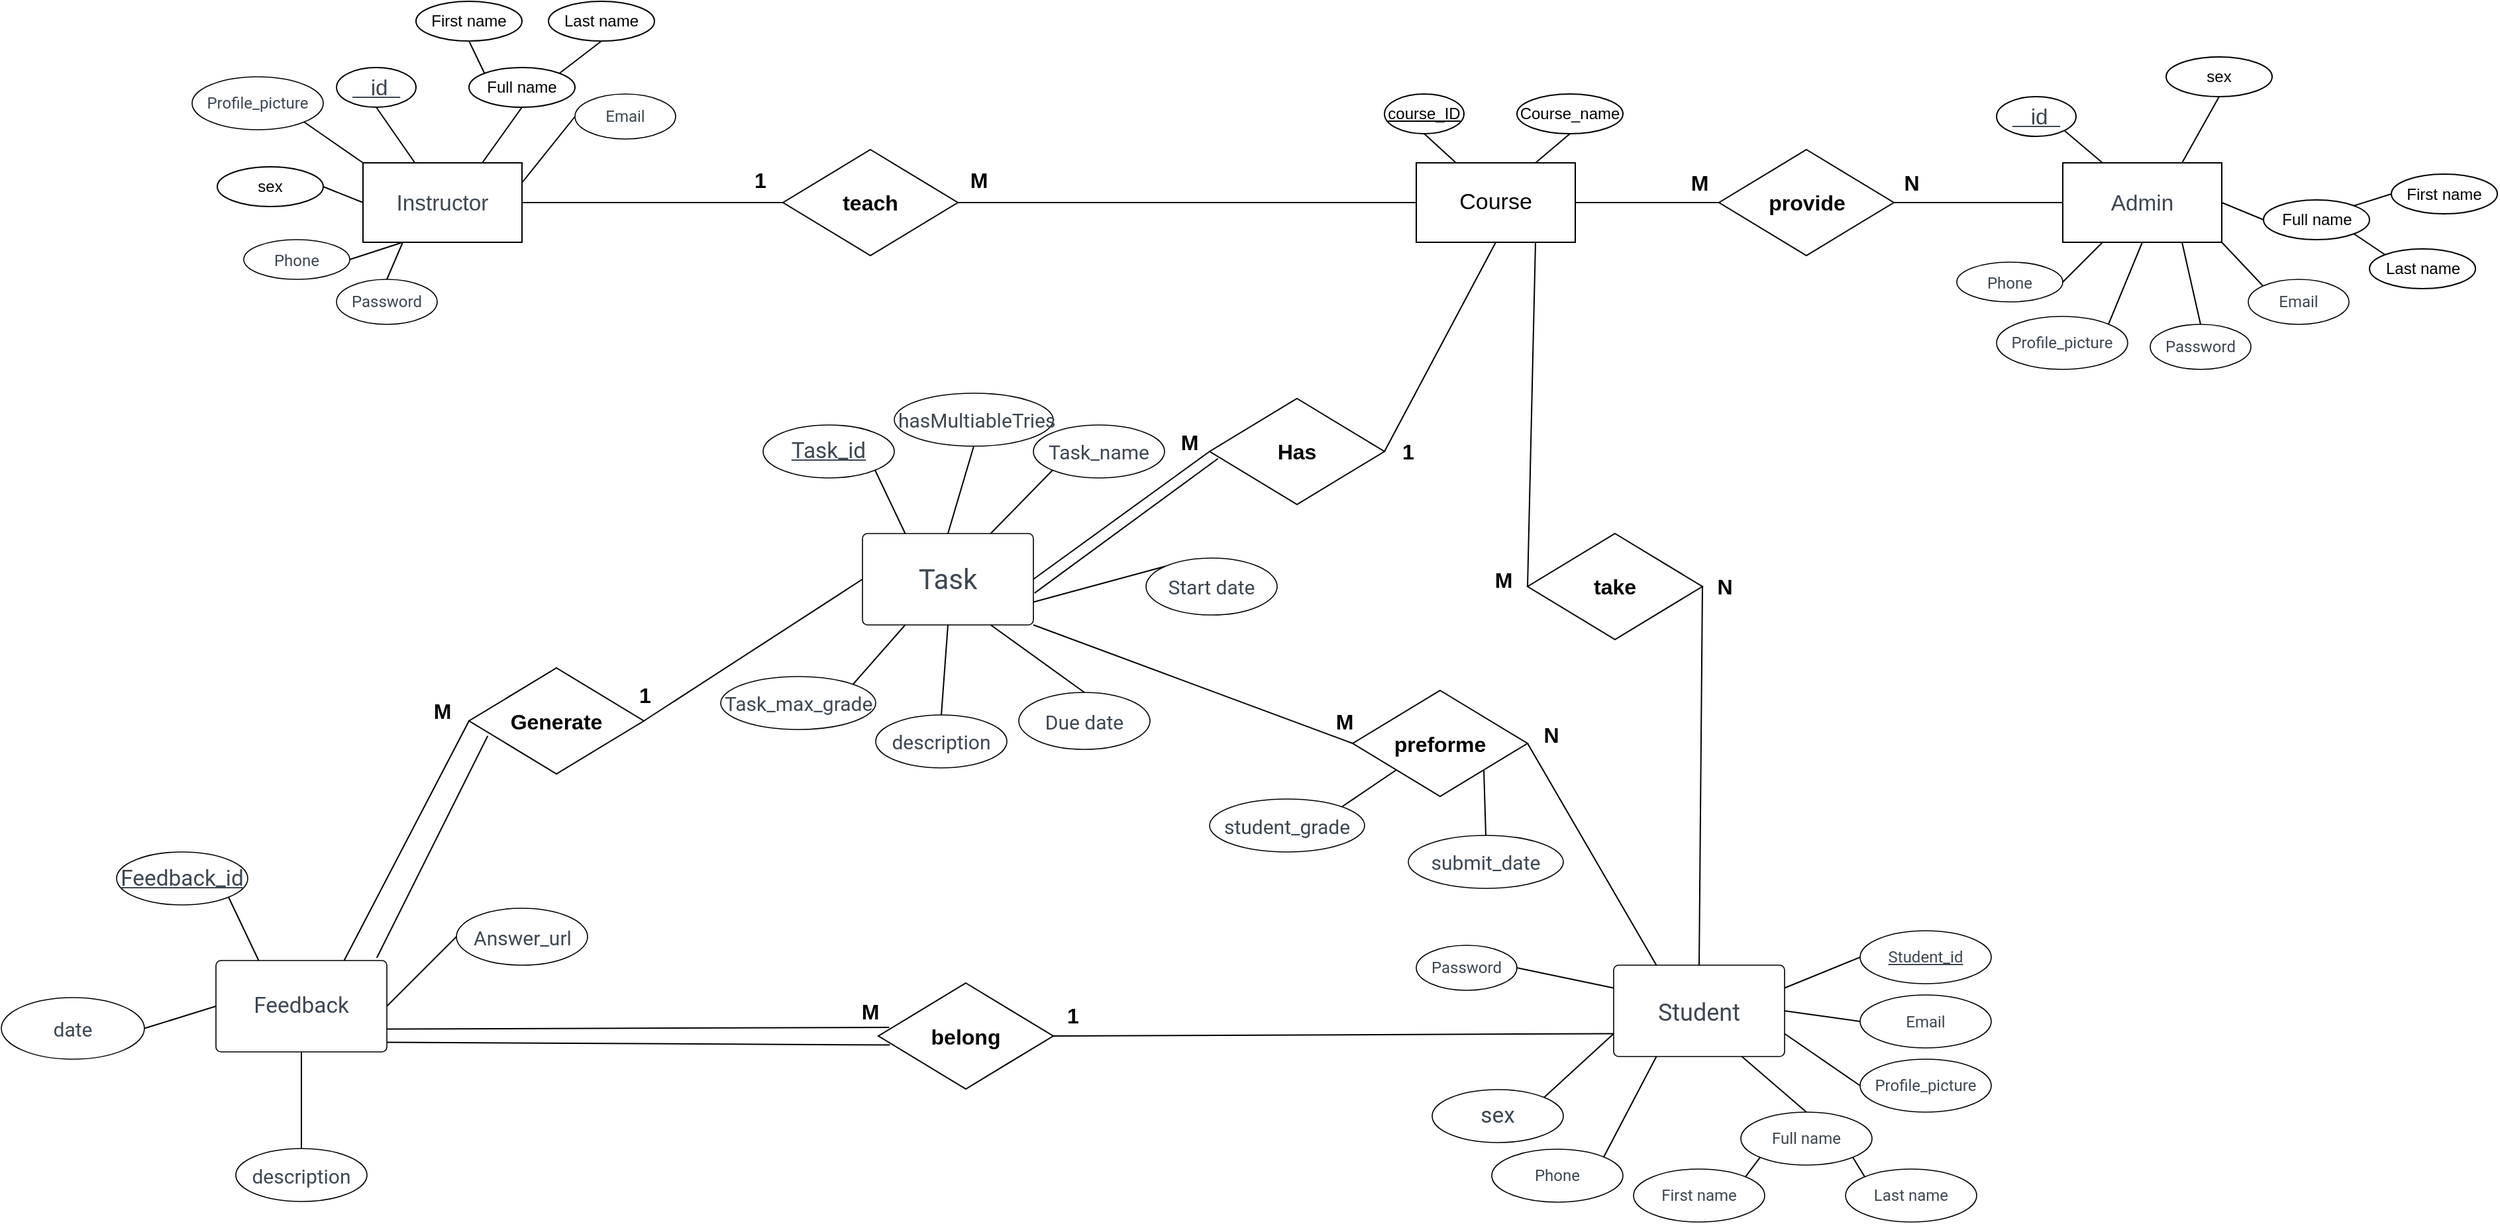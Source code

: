 <mxfile version="24.3.0" type="github" pages="2">
  <diagram id="R2lEEEUBdFMjLlhIrx00" name="Page-1">
    <mxGraphModel dx="1588" dy="908" grid="1" gridSize="12" guides="1" tooltips="1" connect="1" arrows="1" fold="1" page="1" pageScale="1" pageWidth="900" pageHeight="1600" math="0" shadow="0" extFonts="Permanent Marker^https://fonts.googleapis.com/css?family=Permanent+Marker">
      <root>
        <mxCell id="0" />
        <mxCell id="1" parent="0" />
        <mxCell id="i_z6lznoOYtikd_7tGOS-1" value="&lt;font style=&quot;font-size: 17px;&quot;&gt;Course&lt;/font&gt;" style="rounded=0;whiteSpace=wrap;html=1;" parent="1" vertex="1">
          <mxGeometry x="1188" y="224" width="120" height="60" as="geometry" />
        </mxCell>
        <mxCell id="i_z6lznoOYtikd_7tGOS-2" value="&lt;u&gt;course_ID&lt;/u&gt;" style="ellipse;whiteSpace=wrap;html=1;" parent="1" vertex="1">
          <mxGeometry x="1164" y="172" width="60" height="30" as="geometry" />
        </mxCell>
        <mxCell id="i_z6lznoOYtikd_7tGOS-3" value="Course_name" style="ellipse;whiteSpace=wrap;html=1;" parent="1" vertex="1">
          <mxGeometry x="1264" y="172" width="80" height="30" as="geometry" />
        </mxCell>
        <mxCell id="i_z6lznoOYtikd_7tGOS-4" value="" style="endArrow=none;html=1;rounded=0;entryX=0.5;entryY=1;entryDx=0;entryDy=0;exitX=0.25;exitY=0;exitDx=0;exitDy=0;" parent="1" source="i_z6lznoOYtikd_7tGOS-1" target="i_z6lznoOYtikd_7tGOS-2" edge="1">
          <mxGeometry width="50" height="50" relative="1" as="geometry">
            <mxPoint x="1344" y="332" as="sourcePoint" />
            <mxPoint x="1394" y="282" as="targetPoint" />
          </mxGeometry>
        </mxCell>
        <mxCell id="i_z6lznoOYtikd_7tGOS-5" value="" style="endArrow=none;html=1;rounded=0;entryX=0.5;entryY=1;entryDx=0;entryDy=0;exitX=0.75;exitY=0;exitDx=0;exitDy=0;" parent="1" source="i_z6lznoOYtikd_7tGOS-1" target="i_z6lznoOYtikd_7tGOS-3" edge="1">
          <mxGeometry width="50" height="50" relative="1" as="geometry">
            <mxPoint x="1224" y="242" as="sourcePoint" />
            <mxPoint x="1204" y="212" as="targetPoint" />
          </mxGeometry>
        </mxCell>
        <mxCell id="i_z6lznoOYtikd_7tGOS-6" value="&lt;span data-lucid-content=&quot;{&amp;quot;t&amp;quot;:&amp;quot;Instructor&amp;quot;,&amp;quot;m&amp;quot;:[{&amp;quot;s&amp;quot;:0,&amp;quot;n&amp;quot;:&amp;quot;a&amp;quot;,&amp;quot;v&amp;quot;:&amp;quot;center&amp;quot;},{&amp;quot;s&amp;quot;:0,&amp;quot;n&amp;quot;:&amp;quot;f&amp;quot;,&amp;quot;v&amp;quot;:&amp;quot;Roboto&amp;quot;,&amp;quot;e&amp;quot;:10},{&amp;quot;s&amp;quot;:0,&amp;quot;n&amp;quot;:&amp;quot;fc&amp;quot;,&amp;quot;v&amp;quot;:&amp;quot;Regular&amp;quot;,&amp;quot;e&amp;quot;:10},{&amp;quot;s&amp;quot;:0,&amp;quot;n&amp;quot;:&amp;quot;fid&amp;quot;,&amp;quot;v&amp;quot;:80337,&amp;quot;e&amp;quot;:10},{&amp;quot;s&amp;quot;:0,&amp;quot;n&amp;quot;:&amp;quot;s&amp;quot;,&amp;quot;v&amp;quot;:22.222,&amp;quot;e&amp;quot;:10},{&amp;quot;s&amp;quot;:0,&amp;quot;n&amp;quot;:&amp;quot;c&amp;quot;,&amp;quot;v&amp;quot;:&amp;quot;#3d4752ff&amp;quot;,&amp;quot;e&amp;quot;:10}]}&quot; data-lucid-type=&quot;application/vnd.lucid.text&quot;&gt;&lt;span style=&quot;color:#3d4752;font-size:16.667px;&quot;&gt;Instructor&lt;/span&gt;&lt;/span&gt;" style="rounded=0;whiteSpace=wrap;html=1;" parent="1" vertex="1">
          <mxGeometry x="393" y="224" width="120" height="60" as="geometry" />
        </mxCell>
        <mxCell id="i_z6lznoOYtikd_7tGOS-7" value="&lt;font color=&quot;#3d4752&quot;&gt;&lt;span style=&quot;font-size: 16.667px;&quot;&gt;&lt;u&gt;&amp;nbsp; &amp;nbsp;id&amp;nbsp;&amp;nbsp;&lt;/u&gt;&lt;/span&gt;&lt;/font&gt;" style="ellipse;whiteSpace=wrap;html=1;" parent="1" vertex="1">
          <mxGeometry x="373" y="152" width="60" height="30" as="geometry" />
        </mxCell>
        <mxCell id="i_z6lznoOYtikd_7tGOS-8" value="Full name" style="ellipse;whiteSpace=wrap;html=1;" parent="1" vertex="1">
          <mxGeometry x="473" y="152" width="80" height="30" as="geometry" />
        </mxCell>
        <mxCell id="i_z6lznoOYtikd_7tGOS-9" value="" style="endArrow=none;html=1;rounded=0;entryX=0.5;entryY=1;entryDx=0;entryDy=0;" parent="1" source="i_z6lznoOYtikd_7tGOS-6" target="i_z6lznoOYtikd_7tGOS-7" edge="1">
          <mxGeometry width="50" height="50" relative="1" as="geometry">
            <mxPoint x="553" y="312" as="sourcePoint" />
            <mxPoint x="603" y="262" as="targetPoint" />
          </mxGeometry>
        </mxCell>
        <mxCell id="i_z6lznoOYtikd_7tGOS-10" value="" style="endArrow=none;html=1;rounded=0;entryX=0.5;entryY=1;entryDx=0;entryDy=0;exitX=0.75;exitY=0;exitDx=0;exitDy=0;" parent="1" source="i_z6lznoOYtikd_7tGOS-6" target="i_z6lznoOYtikd_7tGOS-8" edge="1">
          <mxGeometry width="50" height="50" relative="1" as="geometry">
            <mxPoint x="433" y="222" as="sourcePoint" />
            <mxPoint x="413" y="192" as="targetPoint" />
          </mxGeometry>
        </mxCell>
        <mxCell id="i_z6lznoOYtikd_7tGOS-11" value="" style="endArrow=none;html=1;rounded=0;entryX=0.5;entryY=1;entryDx=0;entryDy=0;exitX=1;exitY=0;exitDx=0;exitDy=0;" parent="1" source="i_z6lznoOYtikd_7tGOS-8" target="i_z6lznoOYtikd_7tGOS-12" edge="1">
          <mxGeometry width="50" height="50" relative="1" as="geometry">
            <mxPoint x="533" y="152" as="sourcePoint" />
            <mxPoint x="463" y="132" as="targetPoint" />
          </mxGeometry>
        </mxCell>
        <mxCell id="i_z6lznoOYtikd_7tGOS-12" value="Last name" style="ellipse;whiteSpace=wrap;html=1;" parent="1" vertex="1">
          <mxGeometry x="533" y="102" width="80" height="30" as="geometry" />
        </mxCell>
        <mxCell id="i_z6lznoOYtikd_7tGOS-14" value="First name" style="ellipse;whiteSpace=wrap;html=1;" parent="1" vertex="1">
          <mxGeometry x="433" y="102" width="80" height="30" as="geometry" />
        </mxCell>
        <mxCell id="i_z6lznoOYtikd_7tGOS-15" value="" style="endArrow=none;html=1;rounded=0;entryX=0.5;entryY=1;entryDx=0;entryDy=0;exitX=0;exitY=0;exitDx=0;exitDy=0;" parent="1" source="i_z6lznoOYtikd_7tGOS-8" target="i_z6lznoOYtikd_7tGOS-14" edge="1">
          <mxGeometry width="50" height="50" relative="1" as="geometry">
            <mxPoint x="441" y="152" as="sourcePoint" />
            <mxPoint x="363" y="128" as="targetPoint" />
          </mxGeometry>
        </mxCell>
        <mxCell id="i_z6lznoOYtikd_7tGOS-16" value="sex" style="ellipse;whiteSpace=wrap;html=1;" parent="1" vertex="1">
          <mxGeometry x="283" y="227" width="80" height="30" as="geometry" />
        </mxCell>
        <mxCell id="i_z6lznoOYtikd_7tGOS-17" value="" style="endArrow=none;html=1;rounded=0;entryX=1;entryY=0.5;entryDx=0;entryDy=0;exitX=0;exitY=0.5;exitDx=0;exitDy=0;" parent="1" source="i_z6lznoOYtikd_7tGOS-6" target="i_z6lznoOYtikd_7tGOS-16" edge="1">
          <mxGeometry width="50" height="50" relative="1" as="geometry">
            <mxPoint x="383" y="242" as="sourcePoint" />
            <mxPoint x="223" y="262" as="targetPoint" />
          </mxGeometry>
        </mxCell>
        <mxCell id="i_z6lznoOYtikd_7tGOS-18" value="&lt;font style=&quot;font-size: 12px;&quot;&gt;Phone&lt;/font&gt;" style="html=1;overflow=block;blockSpacing=1;whiteSpace=wrap;ellipse;fontSize=16.7;fontFamily=Roboto;fontColor=#3d4752;align=center;spacing=3.8;strokeOpacity=100;fillOpacity=100;rounded=1;absoluteArcSize=1;arcSize=7.5;fillColor=#ffffff;strokeWidth=0.8;lucidId=z8Jo-k4NWJHX;" parent="1" vertex="1">
          <mxGeometry x="303" y="282" width="80" height="30" as="geometry" />
        </mxCell>
        <mxCell id="i_z6lznoOYtikd_7tGOS-19" value="" style="endArrow=none;html=1;rounded=0;entryX=1;entryY=0.5;entryDx=0;entryDy=0;exitX=0.25;exitY=1;exitDx=0;exitDy=0;" parent="1" source="i_z6lznoOYtikd_7tGOS-6" target="i_z6lznoOYtikd_7tGOS-18" edge="1">
          <mxGeometry width="50" height="50" relative="1" as="geometry">
            <mxPoint x="403" y="252" as="sourcePoint" />
            <mxPoint x="373" y="252" as="targetPoint" />
          </mxGeometry>
        </mxCell>
        <mxCell id="i_z6lznoOYtikd_7tGOS-20" value="&lt;font style=&quot;font-size: 18px;&quot;&gt;Student&lt;/font&gt;" style="html=1;overflow=block;blockSpacing=1;whiteSpace=wrap;fontSize=12;fontFamily=Roboto;fontColor=#3d4752;align=center;spacing=3.8;strokeOpacity=100;fillOpacity=100;rounded=1;absoluteArcSize=1;arcSize=7.5;fillColor=#ffffff;strokeWidth=0.8;lucidId=z8JoEd9-YmlO;" parent="1" vertex="1">
          <mxGeometry x="1337" y="830" width="129" height="69" as="geometry" />
        </mxCell>
        <mxCell id="i_z6lznoOYtikd_7tGOS-21" value="Student_id" style="html=1;overflow=block;blockSpacing=1;whiteSpace=wrap;ellipse;fontSize=12;fontFamily=Roboto;fontColor=#3d4752;fontStyle=4;align=center;spacing=3.8;strokeOpacity=100;fillOpacity=100;rounded=1;absoluteArcSize=1;arcSize=7.5;fillColor=#ffffff;strokeWidth=0.8;lucidId=z8JoCJyMGK~t;" parent="1" vertex="1">
          <mxGeometry x="1523" y="804" width="99" height="40" as="geometry" />
        </mxCell>
        <mxCell id="i_z6lznoOYtikd_7tGOS-22" value="sex" style="html=1;overflow=block;blockSpacing=1;whiteSpace=wrap;ellipse;fontSize=16.7;fontFamily=Roboto;fontColor=#3d4752;align=center;spacing=3.8;strokeOpacity=100;fillOpacity=100;rounded=1;absoluteArcSize=1;arcSize=7.5;fillColor=#ffffff;strokeWidth=0.8;lucidId=z8JoteWYO.Ik;" parent="1" vertex="1">
          <mxGeometry x="1200" y="924" width="99" height="40" as="geometry" />
        </mxCell>
        <mxCell id="i_z6lznoOYtikd_7tGOS-23" value="Email" style="html=1;overflow=block;blockSpacing=1;whiteSpace=wrap;ellipse;fontSize=12;fontFamily=Roboto;fontColor=#3d4752;align=center;spacing=3.8;strokeOpacity=100;fillOpacity=100;rounded=1;absoluteArcSize=1;arcSize=7.5;fillColor=#ffffff;strokeWidth=0.8;lucidId=z8Jo22FM75JE;" parent="1" vertex="1">
          <mxGeometry x="1523" y="852.5" width="99" height="40" as="geometry" />
        </mxCell>
        <mxCell id="i_z6lznoOYtikd_7tGOS-24" value="Last name" style="html=1;overflow=block;blockSpacing=1;whiteSpace=wrap;ellipse;fontSize=12;fontFamily=Roboto;fontColor=#3d4752;align=center;spacing=3.8;strokeOpacity=100;fillOpacity=100;rounded=1;absoluteArcSize=1;arcSize=7.5;fillColor=#ffffff;strokeWidth=0.8;lucidId=z8JovfZtf-X.;" parent="1" vertex="1">
          <mxGeometry x="1512" y="984" width="99" height="40" as="geometry" />
        </mxCell>
        <mxCell id="i_z6lznoOYtikd_7tGOS-25" value="First name" style="html=1;overflow=block;blockSpacing=1;whiteSpace=wrap;ellipse;fontSize=12;fontFamily=Roboto;fontColor=#3d4752;align=center;spacing=3.8;strokeOpacity=100;fillOpacity=100;rounded=1;absoluteArcSize=1;arcSize=7.5;fillColor=#ffffff;strokeWidth=0.8;lucidId=z8JoeJ7rZD8_;" parent="1" vertex="1">
          <mxGeometry x="1352" y="984" width="99" height="40" as="geometry" />
        </mxCell>
        <mxCell id="i_z6lznoOYtikd_7tGOS-26" value="Full name" style="html=1;overflow=block;blockSpacing=1;whiteSpace=wrap;ellipse;fontSize=12;fontFamily=Roboto;fontColor=#3d4752;align=center;spacing=3.8;strokeOpacity=100;fillOpacity=100;rounded=1;absoluteArcSize=1;arcSize=7.5;fillColor=#ffffff;strokeWidth=0.8;lucidId=z8Johrm2VvJX;" parent="1" vertex="1">
          <mxGeometry x="1433" y="941" width="99" height="40" as="geometry" />
        </mxCell>
        <mxCell id="i_z6lznoOYtikd_7tGOS-31" value="Phone" style="html=1;overflow=block;blockSpacing=1;whiteSpace=wrap;ellipse;fontSize=12;fontFamily=Roboto;fontColor=#3d4752;align=center;spacing=3.8;strokeOpacity=100;fillOpacity=100;rounded=1;absoluteArcSize=1;arcSize=7.5;fillColor=#ffffff;strokeWidth=0.8;lucidId=z8Jo_kVTW3VQ;" parent="1" vertex="1">
          <mxGeometry x="1245" y="969" width="99" height="40" as="geometry" />
        </mxCell>
        <mxCell id="i_z6lznoOYtikd_7tGOS-35" value="" style="endArrow=none;html=1;rounded=0;entryX=1;entryY=0;entryDx=0;entryDy=0;exitX=0;exitY=0.75;exitDx=0;exitDy=0;fontSize=12;" parent="1" source="i_z6lznoOYtikd_7tGOS-20" target="i_z6lznoOYtikd_7tGOS-22" edge="1">
          <mxGeometry width="50" height="50" relative="1" as="geometry">
            <mxPoint x="1296" y="816" as="sourcePoint" />
            <mxPoint x="1284" y="864" as="targetPoint" />
          </mxGeometry>
        </mxCell>
        <mxCell id="i_z6lznoOYtikd_7tGOS-37" value="" style="endArrow=none;html=1;rounded=0;entryX=1;entryY=0;entryDx=0;entryDy=0;exitX=0.25;exitY=1;exitDx=0;exitDy=0;fontSize=12;" parent="1" source="i_z6lznoOYtikd_7tGOS-20" target="i_z6lznoOYtikd_7tGOS-31" edge="1">
          <mxGeometry width="50" height="50" relative="1" as="geometry">
            <mxPoint x="1349" y="894" as="sourcePoint" />
            <mxPoint x="1296" y="942" as="targetPoint" />
          </mxGeometry>
        </mxCell>
        <mxCell id="i_z6lznoOYtikd_7tGOS-38" value="" style="endArrow=none;html=1;rounded=0;entryX=0.5;entryY=0;entryDx=0;entryDy=0;exitX=0.75;exitY=1;exitDx=0;exitDy=0;fontSize=12;" parent="1" source="i_z6lznoOYtikd_7tGOS-20" target="i_z6lznoOYtikd_7tGOS-26" edge="1">
          <mxGeometry width="50" height="50" relative="1" as="geometry">
            <mxPoint x="1381" y="911" as="sourcePoint" />
            <mxPoint x="1330" y="981" as="targetPoint" />
          </mxGeometry>
        </mxCell>
        <mxCell id="i_z6lznoOYtikd_7tGOS-39" value="" style="endArrow=none;html=1;rounded=0;entryX=1;entryY=0;entryDx=0;entryDy=0;exitX=0;exitY=1;exitDx=0;exitDy=0;fontSize=12;" parent="1" source="i_z6lznoOYtikd_7tGOS-26" target="i_z6lznoOYtikd_7tGOS-25" edge="1">
          <mxGeometry width="50" height="50" relative="1" as="geometry">
            <mxPoint x="1446" y="911" as="sourcePoint" />
            <mxPoint x="1495" y="953" as="targetPoint" />
          </mxGeometry>
        </mxCell>
        <mxCell id="i_z6lznoOYtikd_7tGOS-40" value="" style="endArrow=none;html=1;rounded=0;entryX=0;entryY=0;entryDx=0;entryDy=0;exitX=1;exitY=1;exitDx=0;exitDy=0;fontSize=12;" parent="1" source="i_z6lznoOYtikd_7tGOS-26" target="i_z6lznoOYtikd_7tGOS-24" edge="1">
          <mxGeometry width="50" height="50" relative="1" as="geometry">
            <mxPoint x="1460" y="987" as="sourcePoint" />
            <mxPoint x="1448" y="1017" as="targetPoint" />
          </mxGeometry>
        </mxCell>
        <mxCell id="i_z6lznoOYtikd_7tGOS-41" value="" style="endArrow=none;html=1;rounded=0;entryX=0;entryY=0.5;entryDx=0;entryDy=0;exitX=1;exitY=0.5;exitDx=0;exitDy=0;fontSize=12;" parent="1" source="i_z6lznoOYtikd_7tGOS-20" target="i_z6lznoOYtikd_7tGOS-23" edge="1">
          <mxGeometry width="50" height="50" relative="1" as="geometry">
            <mxPoint x="1446" y="911" as="sourcePoint" />
            <mxPoint x="1495" y="953" as="targetPoint" />
          </mxGeometry>
        </mxCell>
        <mxCell id="i_z6lznoOYtikd_7tGOS-42" value="" style="endArrow=none;html=1;rounded=0;entryX=0;entryY=0.5;entryDx=0;entryDy=0;exitX=1;exitY=0.25;exitDx=0;exitDy=0;fontSize=12;" parent="1" source="i_z6lznoOYtikd_7tGOS-20" target="i_z6lznoOYtikd_7tGOS-21" edge="1">
          <mxGeometry width="50" height="50" relative="1" as="geometry">
            <mxPoint x="1478" y="894" as="sourcePoint" />
            <mxPoint x="1565" y="926" as="targetPoint" />
          </mxGeometry>
        </mxCell>
        <mxCell id="i_z6lznoOYtikd_7tGOS-43" value="" style="endArrow=none;html=1;rounded=0;entryX=0;entryY=0.5;entryDx=0;entryDy=0;exitX=1;exitY=0.25;exitDx=0;exitDy=0;fontSize=12;" parent="1" source="i_z6lznoOYtikd_7tGOS-6" target="i_z6lznoOYtikd_7tGOS-44" edge="1">
          <mxGeometry width="50" height="50" relative="1" as="geometry">
            <mxPoint x="761" y="382" as="sourcePoint" />
            <mxPoint x="790" y="453" as="targetPoint" />
          </mxGeometry>
        </mxCell>
        <mxCell id="i_z6lznoOYtikd_7tGOS-44" value="Email" style="html=1;overflow=block;blockSpacing=1;whiteSpace=wrap;ellipse;fontSize=12;fontFamily=Roboto;fontColor=#3d4752;align=center;spacing=3.8;strokeOpacity=100;fillOpacity=100;rounded=1;absoluteArcSize=1;arcSize=7.5;fillColor=#ffffff;strokeWidth=0.8;lucidId=z8Jo22FM75JE;" parent="1" vertex="1">
          <mxGeometry x="553" y="172" width="76" height="34" as="geometry" />
        </mxCell>
        <mxCell id="i_z6lznoOYtikd_7tGOS-45" value="&lt;font style=&quot;font-size: 21px;&quot;&gt;Task&lt;/font&gt;" style="html=1;overflow=block;blockSpacing=1;whiteSpace=wrap;fontSize=16.7;fontFamily=Roboto;fontColor=#3d4752;align=center;spacing=3.8;strokeOpacity=100;fillOpacity=100;rounded=1;absoluteArcSize=1;arcSize=7.5;fillColor=#ffffff;strokeWidth=0.8;lucidId=z8JohozBBHBn;" parent="1" vertex="1">
          <mxGeometry x="770" y="504" width="129" height="69" as="geometry" />
        </mxCell>
        <mxCell id="i_z6lznoOYtikd_7tGOS-46" value="Task_id" style="html=1;overflow=block;blockSpacing=1;whiteSpace=wrap;ellipse;fontSize=16.7;fontFamily=Roboto;fontColor=#3d4752;fontStyle=4;align=center;spacing=3.8;strokeOpacity=100;fillOpacity=100;rounded=1;absoluteArcSize=1;arcSize=7.5;fillColor=#ffffff;strokeWidth=0.8;lucidId=z8JogII6C4fO;" parent="1" vertex="1">
          <mxGeometry x="695" y="422" width="99" height="40" as="geometry" />
        </mxCell>
        <mxCell id="i_z6lznoOYtikd_7tGOS-47" value="Task_name" style="html=1;overflow=block;blockSpacing=1;whiteSpace=wrap;ellipse;fontSize=15;fontFamily=Roboto;fontColor=#3d4752;align=center;spacing=3.8;strokeOpacity=100;fillOpacity=100;rounded=1;absoluteArcSize=1;arcSize=7.5;fillColor=#ffffff;strokeWidth=0.8;lucidId=z8JoUT3BMebs;" parent="1" vertex="1">
          <mxGeometry x="899" y="422" width="99" height="40" as="geometry" />
        </mxCell>
        <mxCell id="i_z6lznoOYtikd_7tGOS-50" value="Task_max_grade" style="html=1;overflow=block;blockSpacing=1;whiteSpace=wrap;ellipse;fontSize=15;fontFamily=Roboto;fontColor=#3d4752;align=center;spacing=3.8;strokeOpacity=100;fillOpacity=100;rounded=1;absoluteArcSize=1;arcSize=7.5;fillColor=#ffffff;strokeWidth=0.8;lucidId=z8JojGHYJCK3;" parent="1" vertex="1">
          <mxGeometry x="663" y="612" width="117" height="40" as="geometry" />
        </mxCell>
        <mxCell id="i_z6lznoOYtikd_7tGOS-52" value="Due date" style="html=1;overflow=block;blockSpacing=1;whiteSpace=wrap;ellipse;fontSize=15;fontFamily=Roboto;fontColor=#3d4752;align=center;spacing=3.8;strokeOpacity=100;fillOpacity=100;rounded=1;absoluteArcSize=1;arcSize=7.5;fillColor=#ffffff;strokeWidth=0.8;lucidId=z8JohxosX_.u;" parent="1" vertex="1">
          <mxGeometry x="888" y="624" width="99" height="43" as="geometry" />
        </mxCell>
        <mxCell id="i_z6lznoOYtikd_7tGOS-55" value="description" style="html=1;overflow=block;blockSpacing=1;whiteSpace=wrap;ellipse;fontSize=15;fontFamily=Roboto;fontColor=#3d4752;align=center;spacing=3.8;strokeOpacity=100;fillOpacity=100;rounded=1;absoluteArcSize=1;arcSize=7.5;fillColor=#ffffff;strokeWidth=0.8;lucidId=z8JoMihmaZ54;" parent="1" vertex="1">
          <mxGeometry x="780" y="641" width="99" height="40" as="geometry" />
        </mxCell>
        <mxCell id="i_z6lznoOYtikd_7tGOS-56" value="Start date" style="html=1;overflow=block;blockSpacing=1;whiteSpace=wrap;ellipse;fontSize=15;fontFamily=Roboto;fontColor=#3d4752;align=center;spacing=3.8;strokeOpacity=100;fillOpacity=100;rounded=1;absoluteArcSize=1;arcSize=7.5;fillColor=#ffffff;strokeWidth=0.8;lucidId=z8Jo9Yp90vg3;" parent="1" vertex="1">
          <mxGeometry x="984" y="522.5" width="99" height="43" as="geometry" />
        </mxCell>
        <mxCell id="i_z6lznoOYtikd_7tGOS-58" value="" style="endArrow=none;html=1;rounded=0;entryX=1;entryY=1;entryDx=0;entryDy=0;exitX=0.25;exitY=0;exitDx=0;exitDy=0;fontSize=12;" parent="1" source="i_z6lznoOYtikd_7tGOS-45" target="i_z6lznoOYtikd_7tGOS-46" edge="1">
          <mxGeometry width="50" height="50" relative="1" as="geometry">
            <mxPoint x="1246" y="680" as="sourcePoint" />
            <mxPoint x="1303" y="657" as="targetPoint" />
          </mxGeometry>
        </mxCell>
        <mxCell id="i_z6lznoOYtikd_7tGOS-59" value="" style="endArrow=none;html=1;rounded=0;entryX=0;entryY=1;entryDx=0;entryDy=0;exitX=0.75;exitY=0;exitDx=0;exitDy=0;fontSize=12;" parent="1" source="i_z6lznoOYtikd_7tGOS-45" target="i_z6lznoOYtikd_7tGOS-47" edge="1">
          <mxGeometry width="50" height="50" relative="1" as="geometry">
            <mxPoint x="814" y="516" as="sourcePoint" />
            <mxPoint x="791" y="468" as="targetPoint" />
          </mxGeometry>
        </mxCell>
        <mxCell id="i_z6lznoOYtikd_7tGOS-60" value="" style="endArrow=none;html=1;rounded=0;entryX=0;entryY=0;entryDx=0;entryDy=0;exitX=1;exitY=0.75;exitDx=0;exitDy=0;fontSize=12;" parent="1" source="i_z6lznoOYtikd_7tGOS-45" target="i_z6lznoOYtikd_7tGOS-56" edge="1">
          <mxGeometry width="50" height="50" relative="1" as="geometry">
            <mxPoint x="879" y="516" as="sourcePoint" />
            <mxPoint x="926" y="468" as="targetPoint" />
          </mxGeometry>
        </mxCell>
        <mxCell id="i_z6lznoOYtikd_7tGOS-61" value="" style="endArrow=none;html=1;rounded=0;entryX=1;entryY=0;entryDx=0;entryDy=0;exitX=0.25;exitY=1;exitDx=0;exitDy=0;fontSize=12;" parent="1" source="i_z6lznoOYtikd_7tGOS-45" target="i_z6lznoOYtikd_7tGOS-50" edge="1">
          <mxGeometry width="50" height="50" relative="1" as="geometry">
            <mxPoint x="879" y="585" as="sourcePoint" />
            <mxPoint x="926" y="626" as="targetPoint" />
          </mxGeometry>
        </mxCell>
        <mxCell id="i_z6lznoOYtikd_7tGOS-62" value="" style="endArrow=none;html=1;rounded=0;entryX=0.5;entryY=0;entryDx=0;entryDy=0;exitX=0.5;exitY=1;exitDx=0;exitDy=0;fontSize=12;" parent="1" source="i_z6lznoOYtikd_7tGOS-45" target="i_z6lznoOYtikd_7tGOS-55" edge="1">
          <mxGeometry width="50" height="50" relative="1" as="geometry">
            <mxPoint x="814" y="585" as="sourcePoint" />
            <mxPoint x="764" y="619" as="targetPoint" />
          </mxGeometry>
        </mxCell>
        <mxCell id="i_z6lznoOYtikd_7tGOS-63" value="" style="endArrow=none;html=1;rounded=0;entryX=0.5;entryY=0;entryDx=0;entryDy=0;exitX=0.75;exitY=1;exitDx=0;exitDy=0;fontSize=12;" parent="1" source="i_z6lznoOYtikd_7tGOS-45" target="i_z6lznoOYtikd_7tGOS-52" edge="1">
          <mxGeometry width="50" height="50" relative="1" as="geometry">
            <mxPoint x="847" y="585" as="sourcePoint" />
            <mxPoint x="800" y="669" as="targetPoint" />
          </mxGeometry>
        </mxCell>
        <mxCell id="i_z6lznoOYtikd_7tGOS-64" value="Feedback" style="html=1;overflow=block;blockSpacing=1;whiteSpace=wrap;fontSize=16.7;fontFamily=Roboto;fontColor=#3d4752;align=center;spacing=3.8;strokeOpacity=100;fillOpacity=100;rounded=1;absoluteArcSize=1;arcSize=7.5;fillColor=#ffffff;strokeWidth=0.8;lucidId=z8JohozBBHBn;" parent="1" vertex="1">
          <mxGeometry x="282" y="826.5" width="129" height="69" as="geometry" />
        </mxCell>
        <mxCell id="i_z6lznoOYtikd_7tGOS-65" value="Feedback_id" style="html=1;overflow=block;blockSpacing=1;whiteSpace=wrap;ellipse;fontSize=16.7;fontFamily=Roboto;fontColor=#3d4752;fontStyle=4;align=center;spacing=3.8;strokeOpacity=100;fillOpacity=100;rounded=1;absoluteArcSize=1;arcSize=7.5;fillColor=#ffffff;strokeWidth=0.8;lucidId=z8JogII6C4fO;" parent="1" vertex="1">
          <mxGeometry x="207" y="744.5" width="99" height="40" as="geometry" />
        </mxCell>
        <mxCell id="i_z6lznoOYtikd_7tGOS-69" value="description" style="html=1;overflow=block;blockSpacing=1;whiteSpace=wrap;ellipse;fontSize=15;fontFamily=Roboto;fontColor=#3d4752;align=center;spacing=3.8;strokeOpacity=100;fillOpacity=100;rounded=1;absoluteArcSize=1;arcSize=7.5;fillColor=#ffffff;strokeWidth=0.8;lucidId=z8JoMihmaZ54;" parent="1" vertex="1">
          <mxGeometry x="297" y="968.5" width="99" height="40" as="geometry" />
        </mxCell>
        <mxCell id="i_z6lznoOYtikd_7tGOS-70" value="date" style="html=1;overflow=block;blockSpacing=1;whiteSpace=wrap;ellipse;fontSize=15;fontFamily=Roboto;fontColor=#3d4752;align=center;spacing=3.8;strokeOpacity=100;fillOpacity=100;rounded=1;absoluteArcSize=1;arcSize=7.5;fillColor=#ffffff;strokeWidth=0.8;lucidId=z8Jo9Yp90vg3;" parent="1" vertex="1">
          <mxGeometry x="120" y="854.5" width="108" height="46.5" as="geometry" />
        </mxCell>
        <mxCell id="i_z6lznoOYtikd_7tGOS-71" value="" style="endArrow=none;html=1;rounded=0;entryX=1;entryY=1;entryDx=0;entryDy=0;exitX=0.25;exitY=0;exitDx=0;exitDy=0;fontSize=12;" parent="1" source="i_z6lznoOYtikd_7tGOS-64" target="i_z6lznoOYtikd_7tGOS-65" edge="1">
          <mxGeometry width="50" height="50" relative="1" as="geometry">
            <mxPoint x="758" y="1002.5" as="sourcePoint" />
            <mxPoint x="815" y="979.5" as="targetPoint" />
          </mxGeometry>
        </mxCell>
        <mxCell id="i_z6lznoOYtikd_7tGOS-73" value="" style="endArrow=none;html=1;rounded=0;entryX=1;entryY=0.5;entryDx=0;entryDy=0;exitX=0;exitY=0.5;exitDx=0;exitDy=0;fontSize=12;" parent="1" source="i_z6lznoOYtikd_7tGOS-64" target="i_z6lznoOYtikd_7tGOS-70" edge="1">
          <mxGeometry width="50" height="50" relative="1" as="geometry">
            <mxPoint x="391" y="838.5" as="sourcePoint" />
            <mxPoint x="438" y="790.5" as="targetPoint" />
          </mxGeometry>
        </mxCell>
        <mxCell id="i_z6lznoOYtikd_7tGOS-75" value="" style="endArrow=none;html=1;rounded=0;exitX=0.5;exitY=1;exitDx=0;exitDy=0;fontSize=12;entryX=0.5;entryY=0;entryDx=0;entryDy=0;" parent="1" source="i_z6lznoOYtikd_7tGOS-64" target="i_z6lznoOYtikd_7tGOS-69" edge="1">
          <mxGeometry width="50" height="50" relative="1" as="geometry">
            <mxPoint x="326" y="907.5" as="sourcePoint" />
            <mxPoint x="336" y="972.5" as="targetPoint" />
          </mxGeometry>
        </mxCell>
        <mxCell id="i_z6lznoOYtikd_7tGOS-78" value="" style="endArrow=none;html=1;rounded=0;entryX=0.5;entryY=1;entryDx=0;entryDy=0;exitX=0.5;exitY=0;exitDx=0;exitDy=0;fontSize=12;" parent="1" source="i_z6lznoOYtikd_7tGOS-45" target="i_z6lznoOYtikd_7tGOS-79" edge="1">
          <mxGeometry width="50" height="50" relative="1" as="geometry">
            <mxPoint x="767" y="468" as="sourcePoint" />
            <mxPoint x="691" y="432" as="targetPoint" />
          </mxGeometry>
        </mxCell>
        <mxCell id="i_z6lznoOYtikd_7tGOS-79" value="hasMultiableTries" style="html=1;overflow=block;blockSpacing=1;whiteSpace=wrap;ellipse;fontSize=15;fontFamily=Roboto;fontColor=#3d4752;align=center;spacing=3.8;strokeOpacity=100;fillOpacity=100;rounded=1;absoluteArcSize=1;arcSize=7.5;fillColor=#ffffff;strokeWidth=0.8;lucidId=z8JoUT3BMebs;" parent="1" vertex="1">
          <mxGeometry x="794" y="398" width="120" height="40" as="geometry" />
        </mxCell>
        <mxCell id="i_z6lznoOYtikd_7tGOS-80" value="" style="endArrow=none;html=1;rounded=0;entryX=0.5;entryY=0;entryDx=0;entryDy=0;exitX=0.25;exitY=1;exitDx=0;exitDy=0;fontSize=12;" parent="1" source="i_z6lznoOYtikd_7tGOS-6" target="i_z6lznoOYtikd_7tGOS-81" edge="1">
          <mxGeometry width="50" height="50" relative="1" as="geometry">
            <mxPoint x="425" y="294.75" as="sourcePoint" />
            <mxPoint x="710" y="600.25" as="targetPoint" />
          </mxGeometry>
        </mxCell>
        <mxCell id="i_z6lznoOYtikd_7tGOS-81" value="Password" style="html=1;overflow=block;blockSpacing=1;whiteSpace=wrap;ellipse;fontSize=12;fontFamily=Roboto;fontColor=#3d4752;align=center;spacing=3.8;strokeOpacity=100;fillOpacity=100;rounded=1;absoluteArcSize=1;arcSize=7.5;fillColor=#ffffff;strokeWidth=0.8;lucidId=z8Jo22FM75JE;" parent="1" vertex="1">
          <mxGeometry x="373" y="312" width="76" height="34" as="geometry" />
        </mxCell>
        <mxCell id="i_z6lznoOYtikd_7tGOS-82" value="" style="endArrow=none;html=1;rounded=0;entryX=1;entryY=0.5;entryDx=0;entryDy=0;exitX=0;exitY=0.25;exitDx=0;exitDy=0;fontSize=12;" parent="1" source="i_z6lznoOYtikd_7tGOS-20" target="i_z6lznoOYtikd_7tGOS-83" edge="1">
          <mxGeometry width="50" height="50" relative="1" as="geometry">
            <mxPoint x="1238" y="830" as="sourcePoint" />
            <mxPoint x="1525" y="1158.25" as="targetPoint" />
          </mxGeometry>
        </mxCell>
        <mxCell id="i_z6lznoOYtikd_7tGOS-83" value="Password" style="html=1;overflow=block;blockSpacing=1;whiteSpace=wrap;ellipse;fontSize=12;fontFamily=Roboto;fontColor=#3d4752;align=center;spacing=3.8;strokeOpacity=100;fillOpacity=100;rounded=1;absoluteArcSize=1;arcSize=7.5;fillColor=#ffffff;strokeWidth=0.8;lucidId=z8Jo22FM75JE;" parent="1" vertex="1">
          <mxGeometry x="1188" y="815" width="76" height="34" as="geometry" />
        </mxCell>
        <mxCell id="i_z6lznoOYtikd_7tGOS-84" value="&lt;span data-lucid-content=&quot;{&amp;quot;t&amp;quot;:&amp;quot;Instructor&amp;quot;,&amp;quot;m&amp;quot;:[{&amp;quot;s&amp;quot;:0,&amp;quot;n&amp;quot;:&amp;quot;a&amp;quot;,&amp;quot;v&amp;quot;:&amp;quot;center&amp;quot;},{&amp;quot;s&amp;quot;:0,&amp;quot;n&amp;quot;:&amp;quot;f&amp;quot;,&amp;quot;v&amp;quot;:&amp;quot;Roboto&amp;quot;,&amp;quot;e&amp;quot;:10},{&amp;quot;s&amp;quot;:0,&amp;quot;n&amp;quot;:&amp;quot;fc&amp;quot;,&amp;quot;v&amp;quot;:&amp;quot;Regular&amp;quot;,&amp;quot;e&amp;quot;:10},{&amp;quot;s&amp;quot;:0,&amp;quot;n&amp;quot;:&amp;quot;fid&amp;quot;,&amp;quot;v&amp;quot;:80337,&amp;quot;e&amp;quot;:10},{&amp;quot;s&amp;quot;:0,&amp;quot;n&amp;quot;:&amp;quot;s&amp;quot;,&amp;quot;v&amp;quot;:22.222,&amp;quot;e&amp;quot;:10},{&amp;quot;s&amp;quot;:0,&amp;quot;n&amp;quot;:&amp;quot;c&amp;quot;,&amp;quot;v&amp;quot;:&amp;quot;#3d4752ff&amp;quot;,&amp;quot;e&amp;quot;:10}]}&quot; data-lucid-type=&quot;application/vnd.lucid.text&quot;&gt;&lt;span style=&quot;color:#3d4752;font-size:16.667px;&quot;&gt;Admin&lt;/span&gt;&lt;/span&gt;" style="rounded=0;whiteSpace=wrap;html=1;" parent="1" vertex="1">
          <mxGeometry x="1676" y="224" width="120" height="60" as="geometry" />
        </mxCell>
        <mxCell id="i_z6lznoOYtikd_7tGOS-85" value="&lt;font color=&quot;#3d4752&quot;&gt;&lt;span style=&quot;font-size: 16.667px;&quot;&gt;&lt;u&gt;&amp;nbsp; &amp;nbsp;id&amp;nbsp;&amp;nbsp;&lt;/u&gt;&lt;/span&gt;&lt;/font&gt;" style="ellipse;whiteSpace=wrap;html=1;" parent="1" vertex="1">
          <mxGeometry x="1626" y="174" width="60" height="30" as="geometry" />
        </mxCell>
        <mxCell id="i_z6lznoOYtikd_7tGOS-86" value="Full name" style="ellipse;whiteSpace=wrap;html=1;" parent="1" vertex="1">
          <mxGeometry x="1827.5" y="252" width="80" height="30" as="geometry" />
        </mxCell>
        <mxCell id="i_z6lznoOYtikd_7tGOS-87" value="" style="endArrow=none;html=1;rounded=0;entryX=1;entryY=1;entryDx=0;entryDy=0;exitX=0.25;exitY=0;exitDx=0;exitDy=0;" parent="1" source="i_z6lznoOYtikd_7tGOS-84" target="i_z6lznoOYtikd_7tGOS-85" edge="1">
          <mxGeometry width="50" height="50" relative="1" as="geometry">
            <mxPoint x="1846" y="329" as="sourcePoint" />
            <mxPoint x="1896" y="279" as="targetPoint" />
          </mxGeometry>
        </mxCell>
        <mxCell id="i_z6lznoOYtikd_7tGOS-88" value="" style="endArrow=none;html=1;rounded=0;entryX=0;entryY=0.5;entryDx=0;entryDy=0;exitX=1;exitY=0.5;exitDx=0;exitDy=0;" parent="1" source="i_z6lznoOYtikd_7tGOS-84" target="i_z6lznoOYtikd_7tGOS-86" edge="1">
          <mxGeometry width="50" height="50" relative="1" as="geometry">
            <mxPoint x="1856" y="261" as="sourcePoint" />
            <mxPoint x="1786" y="241" as="targetPoint" />
          </mxGeometry>
        </mxCell>
        <mxCell id="i_z6lznoOYtikd_7tGOS-89" value="" style="endArrow=none;html=1;rounded=0;entryX=0;entryY=0;entryDx=0;entryDy=0;exitX=1;exitY=1;exitDx=0;exitDy=0;" parent="1" source="i_z6lznoOYtikd_7tGOS-86" target="i_z6lznoOYtikd_7tGOS-90" edge="1">
          <mxGeometry width="50" height="50" relative="1" as="geometry">
            <mxPoint x="1906" y="201" as="sourcePoint" />
            <mxPoint x="1836" y="181" as="targetPoint" />
          </mxGeometry>
        </mxCell>
        <mxCell id="i_z6lznoOYtikd_7tGOS-90" value="Last name" style="ellipse;whiteSpace=wrap;html=1;" parent="1" vertex="1">
          <mxGeometry x="1907.5" y="289" width="80" height="30" as="geometry" />
        </mxCell>
        <mxCell id="i_z6lznoOYtikd_7tGOS-91" value="First name" style="ellipse;whiteSpace=wrap;html=1;" parent="1" vertex="1">
          <mxGeometry x="1924" y="232.5" width="80" height="30" as="geometry" />
        </mxCell>
        <mxCell id="i_z6lznoOYtikd_7tGOS-92" value="" style="endArrow=none;html=1;rounded=0;entryX=0;entryY=0.5;entryDx=0;entryDy=0;exitX=1;exitY=0;exitDx=0;exitDy=0;" parent="1" source="i_z6lznoOYtikd_7tGOS-86" target="i_z6lznoOYtikd_7tGOS-91" edge="1">
          <mxGeometry width="50" height="50" relative="1" as="geometry">
            <mxPoint x="1814" y="201" as="sourcePoint" />
            <mxPoint x="1736" y="177" as="targetPoint" />
          </mxGeometry>
        </mxCell>
        <mxCell id="i_z6lznoOYtikd_7tGOS-93" value="sex" style="ellipse;whiteSpace=wrap;html=1;" parent="1" vertex="1">
          <mxGeometry x="1754" y="144" width="80" height="30" as="geometry" />
        </mxCell>
        <mxCell id="i_z6lznoOYtikd_7tGOS-94" value="" style="endArrow=none;html=1;rounded=0;entryX=0.5;entryY=1;entryDx=0;entryDy=0;exitX=0.75;exitY=0;exitDx=0;exitDy=0;" parent="1" source="i_z6lznoOYtikd_7tGOS-84" target="i_z6lznoOYtikd_7tGOS-93" edge="1">
          <mxGeometry width="50" height="50" relative="1" as="geometry">
            <mxPoint x="1676" y="259" as="sourcePoint" />
            <mxPoint x="1516" y="279" as="targetPoint" />
          </mxGeometry>
        </mxCell>
        <mxCell id="i_z6lznoOYtikd_7tGOS-95" value="&lt;font style=&quot;font-size: 12px;&quot;&gt;Phone&lt;/font&gt;" style="html=1;overflow=block;blockSpacing=1;whiteSpace=wrap;ellipse;fontSize=16.7;fontFamily=Roboto;fontColor=#3d4752;align=center;spacing=3.8;strokeOpacity=100;fillOpacity=100;rounded=1;absoluteArcSize=1;arcSize=7.5;fillColor=#ffffff;strokeWidth=0.8;lucidId=z8Jo-k4NWJHX;" parent="1" vertex="1">
          <mxGeometry x="1596" y="299" width="80" height="30" as="geometry" />
        </mxCell>
        <mxCell id="i_z6lznoOYtikd_7tGOS-96" value="" style="endArrow=none;html=1;rounded=0;entryX=1;entryY=0.5;entryDx=0;entryDy=0;exitX=0.25;exitY=1;exitDx=0;exitDy=0;" parent="1" source="i_z6lznoOYtikd_7tGOS-84" target="i_z6lznoOYtikd_7tGOS-95" edge="1">
          <mxGeometry width="50" height="50" relative="1" as="geometry">
            <mxPoint x="1696" y="269" as="sourcePoint" />
            <mxPoint x="1666" y="269" as="targetPoint" />
          </mxGeometry>
        </mxCell>
        <mxCell id="i_z6lznoOYtikd_7tGOS-97" value="" style="endArrow=none;html=1;rounded=0;entryX=0;entryY=0;entryDx=0;entryDy=0;exitX=1;exitY=1;exitDx=0;exitDy=0;fontSize=12;" parent="1" source="i_z6lznoOYtikd_7tGOS-84" target="i_z6lznoOYtikd_7tGOS-98" edge="1">
          <mxGeometry width="50" height="50" relative="1" as="geometry">
            <mxPoint x="2054" y="399" as="sourcePoint" />
            <mxPoint x="2083" y="470" as="targetPoint" />
          </mxGeometry>
        </mxCell>
        <mxCell id="i_z6lznoOYtikd_7tGOS-98" value="Email" style="html=1;overflow=block;blockSpacing=1;whiteSpace=wrap;ellipse;fontSize=12;fontFamily=Roboto;fontColor=#3d4752;align=center;spacing=3.8;strokeOpacity=100;fillOpacity=100;rounded=1;absoluteArcSize=1;arcSize=7.5;fillColor=#ffffff;strokeWidth=0.8;lucidId=z8Jo22FM75JE;" parent="1" vertex="1">
          <mxGeometry x="1816" y="312" width="76" height="34" as="geometry" />
        </mxCell>
        <mxCell id="i_z6lznoOYtikd_7tGOS-99" value="" style="endArrow=none;html=1;rounded=0;entryX=0.5;entryY=0;entryDx=0;entryDy=0;exitX=0.75;exitY=1;exitDx=0;exitDy=0;fontSize=12;" parent="1" source="i_z6lznoOYtikd_7tGOS-84" target="i_z6lznoOYtikd_7tGOS-100" edge="1">
          <mxGeometry width="50" height="50" relative="1" as="geometry">
            <mxPoint x="1718" y="311.75" as="sourcePoint" />
            <mxPoint x="2003" y="617.25" as="targetPoint" />
          </mxGeometry>
        </mxCell>
        <mxCell id="i_z6lznoOYtikd_7tGOS-100" value="Password" style="html=1;overflow=block;blockSpacing=1;whiteSpace=wrap;ellipse;fontSize=12;fontFamily=Roboto;fontColor=#3d4752;align=center;spacing=3.8;strokeOpacity=100;fillOpacity=100;rounded=1;absoluteArcSize=1;arcSize=7.5;fillColor=#ffffff;strokeWidth=0.8;lucidId=z8Jo22FM75JE;" parent="1" vertex="1">
          <mxGeometry x="1742" y="346" width="76" height="34" as="geometry" />
        </mxCell>
        <mxCell id="i_z6lznoOYtikd_7tGOS-103" value="Answer_url" style="html=1;overflow=block;blockSpacing=1;whiteSpace=wrap;ellipse;fontSize=15;fontFamily=Roboto;fontColor=#3d4752;align=center;spacing=3.8;strokeOpacity=100;fillOpacity=100;rounded=1;absoluteArcSize=1;arcSize=7.5;fillColor=#ffffff;strokeWidth=0.8;lucidId=z8Jo9Yp90vg3;" parent="1" vertex="1">
          <mxGeometry x="463.5" y="787" width="99" height="43" as="geometry" />
        </mxCell>
        <mxCell id="i_z6lznoOYtikd_7tGOS-104" value="" style="endArrow=none;html=1;rounded=0;entryX=1;entryY=0.5;entryDx=0;entryDy=0;exitX=0;exitY=0.5;exitDx=0;exitDy=0;fontSize=12;" parent="1" source="i_z6lznoOYtikd_7tGOS-103" target="i_z6lznoOYtikd_7tGOS-64" edge="1">
          <mxGeometry width="50" height="50" relative="1" as="geometry">
            <mxPoint x="391" y="907.5" as="sourcePoint" />
            <mxPoint x="437" y="949.5" as="targetPoint" />
          </mxGeometry>
        </mxCell>
        <mxCell id="i_z6lznoOYtikd_7tGOS-107" value="" style="endArrow=none;html=1;rounded=0;entryX=0;entryY=0.5;entryDx=0;entryDy=0;exitX=1;exitY=0.75;exitDx=0;exitDy=0;fontSize=12;" parent="1" source="i_z6lznoOYtikd_7tGOS-20" target="i_z6lznoOYtikd_7tGOS-108" edge="1">
          <mxGeometry width="50" height="50" relative="1" as="geometry">
            <mxPoint x="1483.5" y="904.5" as="sourcePoint" />
            <mxPoint x="1512.5" y="993" as="targetPoint" />
          </mxGeometry>
        </mxCell>
        <mxCell id="i_z6lznoOYtikd_7tGOS-108" value="Profile_picture" style="html=1;overflow=block;blockSpacing=1;whiteSpace=wrap;ellipse;fontSize=12;fontFamily=Roboto;fontColor=#3d4752;align=center;spacing=3.8;strokeOpacity=100;fillOpacity=100;rounded=1;absoluteArcSize=1;arcSize=7.5;fillColor=#ffffff;strokeWidth=0.8;lucidId=z8Jo22FM75JE;" parent="1" vertex="1">
          <mxGeometry x="1523" y="901" width="99" height="40" as="geometry" />
        </mxCell>
        <mxCell id="i_z6lznoOYtikd_7tGOS-109" value="Profile_picture" style="html=1;overflow=block;blockSpacing=1;whiteSpace=wrap;ellipse;fontSize=12;fontFamily=Roboto;fontColor=#3d4752;align=center;spacing=3.8;strokeOpacity=100;fillOpacity=100;rounded=1;absoluteArcSize=1;arcSize=7.5;fillColor=#ffffff;strokeWidth=0.8;lucidId=z8Jo22FM75JE;" parent="1" vertex="1">
          <mxGeometry x="264" y="159" width="99" height="40" as="geometry" />
        </mxCell>
        <mxCell id="i_z6lznoOYtikd_7tGOS-110" value="" style="endArrow=none;html=1;rounded=0;entryX=1;entryY=1;entryDx=0;entryDy=0;exitX=0;exitY=0;exitDx=0;exitDy=0;fontSize=12;" parent="1" source="i_z6lznoOYtikd_7tGOS-6" target="i_z6lznoOYtikd_7tGOS-109" edge="1">
          <mxGeometry width="50" height="50" relative="1" as="geometry">
            <mxPoint x="701" y="212.5" as="sourcePoint" />
            <mxPoint x="747.5" y="324" as="targetPoint" />
          </mxGeometry>
        </mxCell>
        <mxCell id="i_z6lznoOYtikd_7tGOS-111" value="" style="endArrow=none;html=1;rounded=0;entryX=1;entryY=0;entryDx=0;entryDy=0;exitX=0.5;exitY=1;exitDx=0;exitDy=0;fontSize=12;" parent="1" source="i_z6lznoOYtikd_7tGOS-84" target="i_z6lznoOYtikd_7tGOS-112" edge="1">
          <mxGeometry width="50" height="50" relative="1" as="geometry">
            <mxPoint x="1693" y="416" as="sourcePoint" />
            <mxPoint x="2047.5" y="528" as="targetPoint" />
          </mxGeometry>
        </mxCell>
        <mxCell id="i_z6lznoOYtikd_7tGOS-112" value="Profile_picture" style="html=1;overflow=block;blockSpacing=1;whiteSpace=wrap;ellipse;fontSize=12;fontFamily=Roboto;fontColor=#3d4752;align=center;spacing=3.8;strokeOpacity=100;fillOpacity=100;rounded=1;absoluteArcSize=1;arcSize=7.5;fillColor=#ffffff;strokeWidth=0.8;lucidId=z8Jo22FM75JE;" parent="1" vertex="1">
          <mxGeometry x="1626" y="340" width="99" height="40" as="geometry" />
        </mxCell>
        <mxCell id="1FQnQQ2jj5cXQvcZ0Y-U-15" value="&lt;font size=&quot;1&quot; style=&quot;&quot;&gt;&lt;b style=&quot;font-size: 16px;&quot;&gt;Has&lt;/b&gt;&lt;/font&gt;" style="rhombus;whiteSpace=wrap;html=1;" parent="1" vertex="1">
          <mxGeometry x="1032" y="402" width="132" height="80" as="geometry" />
        </mxCell>
        <mxCell id="1FQnQQ2jj5cXQvcZ0Y-U-16" value="" style="endArrow=none;html=1;rounded=0;entryX=0;entryY=0.5;entryDx=0;entryDy=0;exitX=1;exitY=0.5;exitDx=0;exitDy=0;" parent="1" source="i_z6lznoOYtikd_7tGOS-45" target="1FQnQQ2jj5cXQvcZ0Y-U-15" edge="1">
          <mxGeometry width="50" height="50" relative="1" as="geometry">
            <mxPoint x="936" y="540" as="sourcePoint" />
            <mxPoint x="938" y="480" as="targetPoint" />
          </mxGeometry>
        </mxCell>
        <mxCell id="1FQnQQ2jj5cXQvcZ0Y-U-17" value="" style="endArrow=none;html=1;rounded=0;entryX=0.5;entryY=1;entryDx=0;entryDy=0;exitX=1;exitY=0.5;exitDx=0;exitDy=0;" parent="1" source="1FQnQQ2jj5cXQvcZ0Y-U-15" target="i_z6lznoOYtikd_7tGOS-1" edge="1">
          <mxGeometry width="50" height="50" relative="1" as="geometry">
            <mxPoint x="911" y="551" as="sourcePoint" />
            <mxPoint x="1044" y="454" as="targetPoint" />
          </mxGeometry>
        </mxCell>
        <mxCell id="1FQnQQ2jj5cXQvcZ0Y-U-19" value="" style="endArrow=none;html=1;rounded=0;entryX=0;entryY=0.5;entryDx=0;entryDy=0;exitX=1;exitY=0.5;exitDx=0;exitDy=0;" parent="1" source="i_z6lznoOYtikd_7tGOS-6" target="1FQnQQ2jj5cXQvcZ0Y-U-18" edge="1">
          <mxGeometry width="50" height="50" relative="1" as="geometry">
            <mxPoint x="911" y="551" as="sourcePoint" />
            <mxPoint x="1044" y="454" as="targetPoint" />
          </mxGeometry>
        </mxCell>
        <mxCell id="1FQnQQ2jj5cXQvcZ0Y-U-20" value="" style="endArrow=none;html=1;rounded=0;entryX=0;entryY=0.5;entryDx=0;entryDy=0;exitX=1;exitY=0.5;exitDx=0;exitDy=0;" parent="1" source="1FQnQQ2jj5cXQvcZ0Y-U-18" target="i_z6lznoOYtikd_7tGOS-1" edge="1">
          <mxGeometry width="50" height="50" relative="1" as="geometry">
            <mxPoint x="352" y="262" as="sourcePoint" />
            <mxPoint x="722" y="266" as="targetPoint" />
          </mxGeometry>
        </mxCell>
        <mxCell id="1FQnQQ2jj5cXQvcZ0Y-U-21" value="&lt;span style=&quot;font-size: 16px;&quot;&gt;&lt;b&gt;take&lt;/b&gt;&lt;/span&gt;" style="rhombus;whiteSpace=wrap;html=1;" parent="1" vertex="1">
          <mxGeometry x="1272" y="504" width="132" height="80" as="geometry" />
        </mxCell>
        <mxCell id="1FQnQQ2jj5cXQvcZ0Y-U-22" value="" style="endArrow=none;html=1;rounded=0;entryX=0.75;entryY=1;entryDx=0;entryDy=0;exitX=0;exitY=0.5;exitDx=0;exitDy=0;" parent="1" source="1FQnQQ2jj5cXQvcZ0Y-U-21" target="i_z6lznoOYtikd_7tGOS-1" edge="1">
          <mxGeometry width="50" height="50" relative="1" as="geometry">
            <mxPoint x="1176" y="454" as="sourcePoint" />
            <mxPoint x="1256" y="304" as="targetPoint" />
          </mxGeometry>
        </mxCell>
        <mxCell id="1FQnQQ2jj5cXQvcZ0Y-U-23" value="" style="endArrow=none;html=1;rounded=0;entryX=1;entryY=0.5;entryDx=0;entryDy=0;exitX=0.5;exitY=0;exitDx=0;exitDy=0;" parent="1" source="i_z6lznoOYtikd_7tGOS-20" target="1FQnQQ2jj5cXQvcZ0Y-U-21" edge="1">
          <mxGeometry width="50" height="50" relative="1" as="geometry">
            <mxPoint x="1284" y="556" as="sourcePoint" />
            <mxPoint x="1286" y="304" as="targetPoint" />
          </mxGeometry>
        </mxCell>
        <mxCell id="1FQnQQ2jj5cXQvcZ0Y-U-24" value="&lt;span style=&quot;font-size: 16px;&quot;&gt;&lt;b&gt;preforme&lt;/b&gt;&lt;/span&gt;" style="rhombus;whiteSpace=wrap;html=1;" parent="1" vertex="1">
          <mxGeometry x="1140" y="622.5" width="132" height="80" as="geometry" />
        </mxCell>
        <mxCell id="1FQnQQ2jj5cXQvcZ0Y-U-25" value="" style="endArrow=none;html=1;rounded=0;entryX=1;entryY=0.5;entryDx=0;entryDy=0;exitX=0.25;exitY=0;exitDx=0;exitDy=0;" parent="1" source="i_z6lznoOYtikd_7tGOS-20" target="1FQnQQ2jj5cXQvcZ0Y-U-24" edge="1">
          <mxGeometry width="50" height="50" relative="1" as="geometry">
            <mxPoint x="1414" y="820" as="sourcePoint" />
            <mxPoint x="1416" y="556" as="targetPoint" />
          </mxGeometry>
        </mxCell>
        <mxCell id="1FQnQQ2jj5cXQvcZ0Y-U-26" value="" style="endArrow=none;html=1;rounded=0;entryX=1;entryY=1;entryDx=0;entryDy=0;exitX=0;exitY=0.5;exitDx=0;exitDy=0;" parent="1" source="1FQnQQ2jj5cXQvcZ0Y-U-24" target="i_z6lznoOYtikd_7tGOS-45" edge="1">
          <mxGeometry width="50" height="50" relative="1" as="geometry">
            <mxPoint x="1381" y="820" as="sourcePoint" />
            <mxPoint x="1284" y="675" as="targetPoint" />
          </mxGeometry>
        </mxCell>
        <mxCell id="1FQnQQ2jj5cXQvcZ0Y-U-27" value="&lt;font size=&quot;1&quot; style=&quot;&quot;&gt;&lt;b style=&quot;font-size: 16px;&quot;&gt;provide&lt;/b&gt;&lt;/font&gt;" style="rhombus;whiteSpace=wrap;html=1;" parent="1" vertex="1">
          <mxGeometry x="1416.5" y="214" width="132" height="80" as="geometry" />
        </mxCell>
        <mxCell id="1FQnQQ2jj5cXQvcZ0Y-U-28" value="" style="endArrow=none;html=1;rounded=0;entryX=0;entryY=0.5;entryDx=0;entryDy=0;exitX=1;exitY=0.5;exitDx=0;exitDy=0;" parent="1" source="i_z6lznoOYtikd_7tGOS-1" target="1FQnQQ2jj5cXQvcZ0Y-U-27" edge="1">
          <mxGeometry width="50" height="50" relative="1" as="geometry">
            <mxPoint x="854" y="266" as="sourcePoint" />
            <mxPoint x="1196" y="274" as="targetPoint" />
          </mxGeometry>
        </mxCell>
        <mxCell id="1FQnQQ2jj5cXQvcZ0Y-U-29" value="" style="endArrow=none;html=1;rounded=0;entryX=0;entryY=0.5;entryDx=0;entryDy=0;exitX=1;exitY=0.5;exitDx=0;exitDy=0;" parent="1" source="1FQnQQ2jj5cXQvcZ0Y-U-27" target="i_z6lznoOYtikd_7tGOS-84" edge="1">
          <mxGeometry width="50" height="50" relative="1" as="geometry">
            <mxPoint x="1316" y="274" as="sourcePoint" />
            <mxPoint x="1428" y="274" as="targetPoint" />
          </mxGeometry>
        </mxCell>
        <mxCell id="1FQnQQ2jj5cXQvcZ0Y-U-31" value="" style="endArrow=none;html=1;rounded=0;entryX=0;entryY=0.5;entryDx=0;entryDy=0;exitX=1;exitY=0.5;exitDx=0;exitDy=0;" parent="1" source="1FQnQQ2jj5cXQvcZ0Y-U-33" target="i_z6lznoOYtikd_7tGOS-45" edge="1">
          <mxGeometry width="50" height="50" relative="1" as="geometry">
            <mxPoint x="605" y="641" as="sourcePoint" />
            <mxPoint x="1284" y="675" as="targetPoint" />
          </mxGeometry>
        </mxCell>
        <mxCell id="1FQnQQ2jj5cXQvcZ0Y-U-32" value="" style="endArrow=none;html=1;rounded=0;entryX=0.75;entryY=0;entryDx=0;entryDy=0;exitX=0;exitY=0.5;exitDx=0;exitDy=0;" parent="1" source="1FQnQQ2jj5cXQvcZ0Y-U-33" target="i_z6lznoOYtikd_7tGOS-64" edge="1">
          <mxGeometry width="50" height="50" relative="1" as="geometry">
            <mxPoint x="473" y="641" as="sourcePoint" />
            <mxPoint x="782" y="551" as="targetPoint" />
          </mxGeometry>
        </mxCell>
        <mxCell id="1FQnQQ2jj5cXQvcZ0Y-U-33" value="&lt;font size=&quot;1&quot; style=&quot;&quot;&gt;&lt;b style=&quot;font-size: 16px;&quot;&gt;Generate&lt;/b&gt;&lt;/font&gt;" style="rhombus;whiteSpace=wrap;html=1;" parent="1" vertex="1">
          <mxGeometry x="473" y="605.5" width="132" height="80" as="geometry" />
        </mxCell>
        <mxCell id="1FQnQQ2jj5cXQvcZ0Y-U-34" value="" style="endArrow=none;html=1;rounded=0;entryX=0.941;entryY=-0.029;entryDx=0;entryDy=0;exitX=0.107;exitY=0.642;exitDx=0;exitDy=0;exitPerimeter=0;entryPerimeter=0;" parent="1" source="1FQnQQ2jj5cXQvcZ0Y-U-33" target="i_z6lznoOYtikd_7tGOS-64" edge="1">
          <mxGeometry width="50" height="50" relative="1" as="geometry">
            <mxPoint x="485" y="658" as="sourcePoint" />
            <mxPoint x="391" y="839" as="targetPoint" />
          </mxGeometry>
        </mxCell>
        <mxCell id="1FQnQQ2jj5cXQvcZ0Y-U-35" value="" style="endArrow=none;html=1;rounded=0;exitX=0.048;exitY=0.567;exitDx=0;exitDy=0;exitPerimeter=0;entryX=1.007;entryY=0.651;entryDx=0;entryDy=0;entryPerimeter=0;" parent="1" source="1FQnQQ2jj5cXQvcZ0Y-U-15" target="i_z6lznoOYtikd_7tGOS-45" edge="1">
          <mxGeometry width="50" height="50" relative="1" as="geometry">
            <mxPoint x="499" y="669" as="sourcePoint" />
            <mxPoint x="936" y="540" as="targetPoint" />
          </mxGeometry>
        </mxCell>
        <mxCell id="1FQnQQ2jj5cXQvcZ0Y-U-36" value="&lt;span style=&quot;font-size: 16px;&quot;&gt;&lt;b&gt;belong&lt;/b&gt;&lt;/span&gt;" style="rhombus;whiteSpace=wrap;html=1;" parent="1" vertex="1">
          <mxGeometry x="782" y="843.5" width="132" height="80" as="geometry" />
        </mxCell>
        <mxCell id="1FQnQQ2jj5cXQvcZ0Y-U-37" value="" style="endArrow=none;html=1;rounded=0;entryX=1;entryY=0.5;entryDx=0;entryDy=0;exitX=0;exitY=0.75;exitDx=0;exitDy=0;" parent="1" source="i_z6lznoOYtikd_7tGOS-20" target="1FQnQQ2jj5cXQvcZ0Y-U-36" edge="1">
          <mxGeometry width="50" height="50" relative="1" as="geometry">
            <mxPoint x="1152" y="675" as="sourcePoint" />
            <mxPoint x="911" y="585" as="targetPoint" />
          </mxGeometry>
        </mxCell>
        <mxCell id="1FQnQQ2jj5cXQvcZ0Y-U-38" value="" style="endArrow=none;html=1;rounded=0;entryX=0.062;entryY=0.419;entryDx=0;entryDy=0;exitX=1;exitY=0.75;exitDx=0;exitDy=0;entryPerimeter=0;" parent="1" source="i_z6lznoOYtikd_7tGOS-64" target="1FQnQQ2jj5cXQvcZ0Y-U-36" edge="1">
          <mxGeometry width="50" height="50" relative="1" as="geometry">
            <mxPoint x="1349" y="871" as="sourcePoint" />
            <mxPoint x="926" y="896" as="targetPoint" />
          </mxGeometry>
        </mxCell>
        <mxCell id="1FQnQQ2jj5cXQvcZ0Y-U-39" value="" style="endArrow=none;html=1;rounded=0;entryX=0.066;entryY=0.585;entryDx=0;entryDy=0;exitX=1.002;exitY=0.895;exitDx=0;exitDy=0;entryPerimeter=0;exitPerimeter=0;" parent="1" source="i_z6lznoOYtikd_7tGOS-64" target="1FQnQQ2jj5cXQvcZ0Y-U-36" edge="1">
          <mxGeometry width="50" height="50" relative="1" as="geometry">
            <mxPoint x="423" y="890" as="sourcePoint" />
            <mxPoint x="807" y="886" as="targetPoint" />
          </mxGeometry>
        </mxCell>
        <mxCell id="1FQnQQ2jj5cXQvcZ0Y-U-42" value="" style="group" parent="1" vertex="1" connectable="0">
          <mxGeometry x="663" y="214" width="225" height="80" as="geometry" />
        </mxCell>
        <mxCell id="1FQnQQ2jj5cXQvcZ0Y-U-18" value="&lt;font size=&quot;1&quot; style=&quot;&quot;&gt;&lt;b style=&quot;font-size: 16px;&quot;&gt;teach&lt;/b&gt;&lt;/font&gt;" style="rhombus;whiteSpace=wrap;html=1;" parent="1FQnQQ2jj5cXQvcZ0Y-U-42" vertex="1">
          <mxGeometry x="47" width="132" height="80" as="geometry" />
        </mxCell>
        <mxCell id="1FQnQQ2jj5cXQvcZ0Y-U-40" value="&lt;font style=&quot;font-size: 16px;&quot;&gt;&lt;b&gt;1&lt;/b&gt;&lt;/font&gt;" style="text;html=1;align=center;verticalAlign=middle;whiteSpace=wrap;rounded=0;" parent="1FQnQQ2jj5cXQvcZ0Y-U-42" vertex="1">
          <mxGeometry y="8" width="60" height="30" as="geometry" />
        </mxCell>
        <mxCell id="1FQnQQ2jj5cXQvcZ0Y-U-41" value="&lt;span style=&quot;font-size: 16px;&quot;&gt;&lt;b&gt;M&lt;/b&gt;&lt;/span&gt;" style="text;html=1;align=center;verticalAlign=middle;whiteSpace=wrap;rounded=0;" parent="1FQnQQ2jj5cXQvcZ0Y-U-42" vertex="1">
          <mxGeometry x="165" y="8" width="60" height="30" as="geometry" />
        </mxCell>
        <mxCell id="1FQnQQ2jj5cXQvcZ0Y-U-43" value="&lt;span style=&quot;font-size: 16px;&quot;&gt;&lt;b&gt;M&lt;/b&gt;&lt;/span&gt;" style="text;html=1;align=center;verticalAlign=middle;whiteSpace=wrap;rounded=0;" parent="1" vertex="1">
          <mxGeometry x="1371.5" y="224" width="60" height="30" as="geometry" />
        </mxCell>
        <mxCell id="1FQnQQ2jj5cXQvcZ0Y-U-44" value="&lt;span style=&quot;font-size: 16px;&quot;&gt;&lt;b&gt;N&lt;/b&gt;&lt;/span&gt;" style="text;html=1;align=center;verticalAlign=middle;whiteSpace=wrap;rounded=0;" parent="1" vertex="1">
          <mxGeometry x="1531.5" y="224" width="60" height="30" as="geometry" />
        </mxCell>
        <mxCell id="1FQnQQ2jj5cXQvcZ0Y-U-45" value="&lt;span style=&quot;font-size: 16px;&quot;&gt;&lt;b&gt;M&lt;/b&gt;&lt;/span&gt;" style="text;html=1;align=center;verticalAlign=middle;whiteSpace=wrap;rounded=0;" parent="1" vertex="1">
          <mxGeometry x="1224" y="523.5" width="60" height="30" as="geometry" />
        </mxCell>
        <mxCell id="1FQnQQ2jj5cXQvcZ0Y-U-46" value="&lt;span style=&quot;font-size: 16px;&quot;&gt;&lt;b&gt;N&lt;/b&gt;&lt;/span&gt;" style="text;html=1;align=center;verticalAlign=middle;whiteSpace=wrap;rounded=0;" parent="1" vertex="1">
          <mxGeometry x="1391" y="529" width="60" height="30" as="geometry" />
        </mxCell>
        <mxCell id="1FQnQQ2jj5cXQvcZ0Y-U-49" value="&lt;span style=&quot;font-size: 16px;&quot;&gt;&lt;b&gt;M&lt;/b&gt;&lt;/span&gt;" style="text;html=1;align=center;verticalAlign=middle;whiteSpace=wrap;rounded=0;" parent="1" vertex="1">
          <mxGeometry x="1104" y="630.5" width="60" height="30" as="geometry" />
        </mxCell>
        <mxCell id="1FQnQQ2jj5cXQvcZ0Y-U-50" value="&lt;span style=&quot;font-size: 16px;&quot;&gt;&lt;b&gt;N&lt;/b&gt;&lt;/span&gt;" style="text;html=1;align=center;verticalAlign=middle;whiteSpace=wrap;rounded=0;" parent="1" vertex="1">
          <mxGeometry x="1260" y="641" width="60" height="30" as="geometry" />
        </mxCell>
        <mxCell id="1FQnQQ2jj5cXQvcZ0Y-U-51" value="&lt;span style=&quot;font-size: 16px;&quot;&gt;&lt;b&gt;1&lt;/b&gt;&lt;/span&gt;" style="text;html=1;align=center;verticalAlign=middle;whiteSpace=wrap;rounded=0;" parent="1" vertex="1">
          <mxGeometry x="899" y="852.5" width="60" height="30" as="geometry" />
        </mxCell>
        <mxCell id="1FQnQQ2jj5cXQvcZ0Y-U-52" value="&lt;span style=&quot;font-size: 16px;&quot;&gt;&lt;b&gt;M&lt;/b&gt;&lt;/span&gt;" style="text;html=1;align=center;verticalAlign=middle;whiteSpace=wrap;rounded=0;" parent="1" vertex="1">
          <mxGeometry x="745.5" y="849.5" width="60" height="30" as="geometry" />
        </mxCell>
        <mxCell id="1FQnQQ2jj5cXQvcZ0Y-U-53" value="&lt;span style=&quot;font-size: 16px;&quot;&gt;&lt;b&gt;M&lt;/b&gt;&lt;/span&gt;" style="text;html=1;align=center;verticalAlign=middle;whiteSpace=wrap;rounded=0;" parent="1" vertex="1">
          <mxGeometry x="423" y="622.5" width="60" height="30" as="geometry" />
        </mxCell>
        <mxCell id="1FQnQQ2jj5cXQvcZ0Y-U-54" value="&lt;span style=&quot;font-size: 16px;&quot;&gt;&lt;b&gt;1&lt;/b&gt;&lt;/span&gt;" style="text;html=1;align=center;verticalAlign=middle;whiteSpace=wrap;rounded=0;" parent="1" vertex="1">
          <mxGeometry x="576" y="611" width="60" height="30" as="geometry" />
        </mxCell>
        <mxCell id="BE1HY2F1h_qEHTIY4hpc-1" value="&lt;span style=&quot;font-size: 16px;&quot;&gt;&lt;b&gt;M&lt;/b&gt;&lt;/span&gt;" style="text;html=1;align=center;verticalAlign=middle;whiteSpace=wrap;rounded=0;" parent="1" vertex="1">
          <mxGeometry x="987" y="420" width="60" height="30" as="geometry" />
        </mxCell>
        <mxCell id="BE1HY2F1h_qEHTIY4hpc-6" value="&lt;font style=&quot;font-size: 16px;&quot;&gt;&lt;b&gt;1&lt;/b&gt;&lt;/font&gt;" style="text;html=1;align=center;verticalAlign=middle;whiteSpace=wrap;rounded=0;" parent="1" vertex="1">
          <mxGeometry x="1152" y="427" width="60" height="30" as="geometry" />
        </mxCell>
        <mxCell id="WxdLDPh3g0zQtwSKUHG9-1" value="student_grade" style="html=1;overflow=block;blockSpacing=1;whiteSpace=wrap;ellipse;fontSize=15;fontFamily=Roboto;fontColor=#3d4752;align=center;spacing=3.8;strokeOpacity=100;fillOpacity=100;rounded=1;absoluteArcSize=1;arcSize=7.5;fillColor=#ffffff;strokeWidth=0.8;lucidId=z8JojGHYJCK3;" vertex="1" parent="1">
          <mxGeometry x="1032" y="704.5" width="117" height="40" as="geometry" />
        </mxCell>
        <mxCell id="WxdLDPh3g0zQtwSKUHG9-2" value="" style="endArrow=none;html=1;rounded=0;entryX=1;entryY=0;entryDx=0;entryDy=0;exitX=0;exitY=1;exitDx=0;exitDy=0;fontSize=12;" edge="1" parent="1" source="1FQnQQ2jj5cXQvcZ0Y-U-24" target="WxdLDPh3g0zQtwSKUHG9-1">
          <mxGeometry width="50" height="50" relative="1" as="geometry">
            <mxPoint x="814" y="585" as="sourcePoint" />
            <mxPoint x="775" y="630" as="targetPoint" />
          </mxGeometry>
        </mxCell>
        <mxCell id="WxdLDPh3g0zQtwSKUHG9-3" value="submit_date" style="html=1;overflow=block;blockSpacing=1;whiteSpace=wrap;ellipse;fontSize=15;fontFamily=Roboto;fontColor=#3d4752;align=center;spacing=3.8;strokeOpacity=100;fillOpacity=100;rounded=1;absoluteArcSize=1;arcSize=7.5;fillColor=#ffffff;strokeWidth=0.8;lucidId=z8JojGHYJCK3;" vertex="1" parent="1">
          <mxGeometry x="1182" y="732" width="117" height="40" as="geometry" />
        </mxCell>
        <mxCell id="WxdLDPh3g0zQtwSKUHG9-4" value="" style="endArrow=none;html=1;rounded=0;entryX=1;entryY=1;entryDx=0;entryDy=0;fontSize=12;exitX=0.5;exitY=0;exitDx=0;exitDy=0;" edge="1" parent="1" source="WxdLDPh3g0zQtwSKUHG9-3" target="1FQnQQ2jj5cXQvcZ0Y-U-24">
          <mxGeometry width="50" height="50" relative="1" as="geometry">
            <mxPoint x="1236" y="744" as="sourcePoint" />
            <mxPoint x="1143" y="722" as="targetPoint" />
          </mxGeometry>
        </mxCell>
      </root>
    </mxGraphModel>
  </diagram>
  <diagram id="OmIs7IXNGN2jLAhfZ-t7" name="Page-2">
    <mxGraphModel dx="1985" dy="1135" grid="1" gridSize="10" guides="1" tooltips="1" connect="1" arrows="1" fold="1" page="1" pageScale="1" pageWidth="900" pageHeight="1600" math="0" shadow="0">
      <root>
        <mxCell id="0" />
        <mxCell id="1" parent="0" />
        <mxCell id="SAPvgv7C_WiaeEBQx2nU-128" value="" style="group" parent="1" vertex="1" connectable="0">
          <mxGeometry x="80" y="40" width="2580" height="1490" as="geometry" />
        </mxCell>
        <mxCell id="SAPvgv7C_WiaeEBQx2nU-1" value="&lt;font style=&quot;font-size: 29px;&quot;&gt;Course&lt;/font&gt;" style="rounded=0;whiteSpace=wrap;html=1;fontStyle=1;fontSize=29;" parent="SAPvgv7C_WiaeEBQx2nU-128" vertex="1">
          <mxGeometry x="1440.779" y="197.158" width="167.532" height="96.963" as="geometry" />
        </mxCell>
        <mxCell id="SAPvgv7C_WiaeEBQx2nU-2" value="&lt;u style=&quot;font-size: 21px;&quot;&gt;course_ID&lt;/u&gt;" style="ellipse;whiteSpace=wrap;html=1;fontSize=21;fontStyle=1" parent="SAPvgv7C_WiaeEBQx2nU-128" vertex="1">
          <mxGeometry x="1409.273" y="113.124" width="83.766" height="48.482" as="geometry" />
        </mxCell>
        <mxCell id="SAPvgv7C_WiaeEBQx2nU-3" value="Course_name" style="ellipse;whiteSpace=wrap;html=1;fontSize=21;fontStyle=1" parent="SAPvgv7C_WiaeEBQx2nU-128" vertex="1">
          <mxGeometry x="1548.883" y="113.124" width="111.688" height="48.482" as="geometry" />
        </mxCell>
        <mxCell id="SAPvgv7C_WiaeEBQx2nU-4" value="" style="endArrow=none;html=1;rounded=0;entryX=0.5;entryY=1;entryDx=0;entryDy=0;exitX=0.25;exitY=0;exitDx=0;exitDy=0;" parent="SAPvgv7C_WiaeEBQx2nU-128" source="SAPvgv7C_WiaeEBQx2nU-1" target="SAPvgv7C_WiaeEBQx2nU-2" edge="1">
          <mxGeometry width="50" height="50" relative="1" as="geometry">
            <mxPoint x="1658.571" y="371.692" as="sourcePoint" />
            <mxPoint x="1728.377" y="290.889" as="targetPoint" />
          </mxGeometry>
        </mxCell>
        <mxCell id="SAPvgv7C_WiaeEBQx2nU-5" value="" style="endArrow=none;html=1;rounded=0;entryX=0.5;entryY=1;entryDx=0;entryDy=0;exitX=0.75;exitY=0;exitDx=0;exitDy=0;" parent="SAPvgv7C_WiaeEBQx2nU-128" source="SAPvgv7C_WiaeEBQx2nU-1" target="SAPvgv7C_WiaeEBQx2nU-3" edge="1">
          <mxGeometry width="50" height="50" relative="1" as="geometry">
            <mxPoint x="1491.039" y="226.247" as="sourcePoint" />
            <mxPoint x="1463.117" y="177.766" as="targetPoint" />
          </mxGeometry>
        </mxCell>
        <mxCell id="SAPvgv7C_WiaeEBQx2nU-6" value="&lt;span data-lucid-content=&quot;{&amp;quot;t&amp;quot;:&amp;quot;Instructor&amp;quot;,&amp;quot;m&amp;quot;:[{&amp;quot;s&amp;quot;:0,&amp;quot;n&amp;quot;:&amp;quot;a&amp;quot;,&amp;quot;v&amp;quot;:&amp;quot;center&amp;quot;},{&amp;quot;s&amp;quot;:0,&amp;quot;n&amp;quot;:&amp;quot;f&amp;quot;,&amp;quot;v&amp;quot;:&amp;quot;Roboto&amp;quot;,&amp;quot;e&amp;quot;:10},{&amp;quot;s&amp;quot;:0,&amp;quot;n&amp;quot;:&amp;quot;fc&amp;quot;,&amp;quot;v&amp;quot;:&amp;quot;Regular&amp;quot;,&amp;quot;e&amp;quot;:10},{&amp;quot;s&amp;quot;:0,&amp;quot;n&amp;quot;:&amp;quot;fid&amp;quot;,&amp;quot;v&amp;quot;:80337,&amp;quot;e&amp;quot;:10},{&amp;quot;s&amp;quot;:0,&amp;quot;n&amp;quot;:&amp;quot;s&amp;quot;,&amp;quot;v&amp;quot;:22.222,&amp;quot;e&amp;quot;:10},{&amp;quot;s&amp;quot;:0,&amp;quot;n&amp;quot;:&amp;quot;c&amp;quot;,&amp;quot;v&amp;quot;:&amp;quot;#3d4752ff&amp;quot;,&amp;quot;e&amp;quot;:10}]}&quot; data-lucid-type=&quot;application/vnd.lucid.text&quot; style=&quot;font-size: 29px;&quot;&gt;&lt;span style=&quot;color: rgb(61, 71, 82); font-size: 29px;&quot;&gt;Instructor&lt;/span&gt;&lt;/span&gt;" style="rounded=0;whiteSpace=wrap;html=1;fontStyle=1;fontSize=29;" parent="SAPvgv7C_WiaeEBQx2nU-128" vertex="1">
          <mxGeometry x="330.877" y="197.158" width="167.532" height="96.963" as="geometry" />
        </mxCell>
        <mxCell id="SAPvgv7C_WiaeEBQx2nU-7" value="&lt;font style=&quot;font-size: 21px;&quot; color=&quot;#3d4752&quot;&gt;&lt;span style=&quot;font-size: 21px;&quot;&gt;&lt;u style=&quot;font-size: 21px;&quot;&gt;&amp;nbsp; &amp;nbsp;id&amp;nbsp;&amp;nbsp;&lt;/u&gt;&lt;/span&gt;&lt;/font&gt;" style="ellipse;whiteSpace=wrap;html=1;fontSize=21;fontStyle=1" parent="SAPvgv7C_WiaeEBQx2nU-128" vertex="1">
          <mxGeometry x="304.955" y="80.803" width="83.766" height="48.482" as="geometry" />
        </mxCell>
        <mxCell id="SAPvgv7C_WiaeEBQx2nU-8" value="Full name" style="ellipse;whiteSpace=wrap;html=1;fontSize=21;fontStyle=1" parent="SAPvgv7C_WiaeEBQx2nU-128" vertex="1">
          <mxGeometry x="444.565" y="80.803" width="111.688" height="48.482" as="geometry" />
        </mxCell>
        <mxCell id="SAPvgv7C_WiaeEBQx2nU-9" value="" style="endArrow=none;html=1;rounded=0;entryX=0.5;entryY=1;entryDx=0;entryDy=0;" parent="SAPvgv7C_WiaeEBQx2nU-128" source="SAPvgv7C_WiaeEBQx2nU-6" target="SAPvgv7C_WiaeEBQx2nU-7" edge="1">
          <mxGeometry width="50" height="50" relative="1" as="geometry">
            <mxPoint x="554.253" y="339.371" as="sourcePoint" />
            <mxPoint x="624.058" y="258.568" as="targetPoint" />
          </mxGeometry>
        </mxCell>
        <mxCell id="SAPvgv7C_WiaeEBQx2nU-10" value="" style="endArrow=none;html=1;rounded=0;entryX=0.5;entryY=1;entryDx=0;entryDy=0;exitX=0.75;exitY=0;exitDx=0;exitDy=0;" parent="SAPvgv7C_WiaeEBQx2nU-128" source="SAPvgv7C_WiaeEBQx2nU-6" target="SAPvgv7C_WiaeEBQx2nU-8" edge="1">
          <mxGeometry width="50" height="50" relative="1" as="geometry">
            <mxPoint x="386.721" y="193.926" as="sourcePoint" />
            <mxPoint x="358.799" y="145.445" as="targetPoint" />
          </mxGeometry>
        </mxCell>
        <mxCell id="SAPvgv7C_WiaeEBQx2nU-11" value="" style="endArrow=none;html=1;rounded=0;entryX=0.5;entryY=1;entryDx=0;entryDy=0;exitX=1;exitY=0;exitDx=0;exitDy=0;" parent="SAPvgv7C_WiaeEBQx2nU-128" source="SAPvgv7C_WiaeEBQx2nU-8" target="SAPvgv7C_WiaeEBQx2nU-12" edge="1">
          <mxGeometry width="50" height="50" relative="1" as="geometry">
            <mxPoint x="526.331" y="80.803" as="sourcePoint" />
            <mxPoint x="428.604" y="48.482" as="targetPoint" />
          </mxGeometry>
        </mxCell>
        <mxCell id="SAPvgv7C_WiaeEBQx2nU-12" value="Last name" style="ellipse;whiteSpace=wrap;html=1;fontSize=21;fontStyle=1" parent="SAPvgv7C_WiaeEBQx2nU-128" vertex="1">
          <mxGeometry x="528.331" width="111.688" height="48.482" as="geometry" />
        </mxCell>
        <mxCell id="SAPvgv7C_WiaeEBQx2nU-13" value="First name" style="ellipse;whiteSpace=wrap;html=1;fontSize=21;fontStyle=1" parent="SAPvgv7C_WiaeEBQx2nU-128" vertex="1">
          <mxGeometry x="388.721" width="111.688" height="48.482" as="geometry" />
        </mxCell>
        <mxCell id="SAPvgv7C_WiaeEBQx2nU-14" value="" style="endArrow=none;html=1;rounded=0;entryX=0.5;entryY=1;entryDx=0;entryDy=0;exitX=0;exitY=0;exitDx=0;exitDy=0;" parent="SAPvgv7C_WiaeEBQx2nU-128" source="SAPvgv7C_WiaeEBQx2nU-8" target="SAPvgv7C_WiaeEBQx2nU-13" edge="1">
          <mxGeometry width="50" height="50" relative="1" as="geometry">
            <mxPoint x="397.89" y="80.803" as="sourcePoint" />
            <mxPoint x="288.994" y="42.017" as="targetPoint" />
          </mxGeometry>
        </mxCell>
        <mxCell id="SAPvgv7C_WiaeEBQx2nU-15" value="sex" style="ellipse;whiteSpace=wrap;html=1;fontSize=21;fontStyle=1" parent="SAPvgv7C_WiaeEBQx2nU-128" vertex="1">
          <mxGeometry x="179.305" y="202.007" width="111.688" height="48.482" as="geometry" />
        </mxCell>
        <mxCell id="SAPvgv7C_WiaeEBQx2nU-16" value="" style="endArrow=none;html=1;rounded=0;entryX=1;entryY=0.5;entryDx=0;entryDy=0;exitX=0;exitY=0.5;exitDx=0;exitDy=0;" parent="SAPvgv7C_WiaeEBQx2nU-128" source="SAPvgv7C_WiaeEBQx2nU-6" target="SAPvgv7C_WiaeEBQx2nU-15" edge="1">
          <mxGeometry width="50" height="50" relative="1" as="geometry">
            <mxPoint x="316.916" y="226.247" as="sourcePoint" />
            <mxPoint x="93.539" y="258.568" as="targetPoint" />
          </mxGeometry>
        </mxCell>
        <mxCell id="SAPvgv7C_WiaeEBQx2nU-17" value="&lt;font style=&quot;font-size: 21px;&quot;&gt;Phone&lt;/font&gt;" style="html=1;overflow=block;blockSpacing=1;whiteSpace=wrap;ellipse;fontSize=21;fontFamily=Roboto;fontColor=#3d4752;align=center;spacing=3.8;strokeOpacity=100;fillOpacity=100;rounded=1;absoluteArcSize=1;arcSize=7.5;fillColor=#ffffff;strokeWidth=0.8;lucidId=z8Jo-k4NWJHX;fontStyle=1" parent="SAPvgv7C_WiaeEBQx2nU-128" vertex="1">
          <mxGeometry x="207.227" y="290.889" width="111.688" height="48.482" as="geometry" />
        </mxCell>
        <mxCell id="SAPvgv7C_WiaeEBQx2nU-18" value="" style="endArrow=none;html=1;rounded=0;entryX=1;entryY=0.5;entryDx=0;entryDy=0;exitX=0.25;exitY=1;exitDx=0;exitDy=0;" parent="SAPvgv7C_WiaeEBQx2nU-128" source="SAPvgv7C_WiaeEBQx2nU-6" target="SAPvgv7C_WiaeEBQx2nU-17" edge="1">
          <mxGeometry width="50" height="50" relative="1" as="geometry">
            <mxPoint x="344.838" y="242.408" as="sourcePoint" />
            <mxPoint x="302.955" y="242.408" as="targetPoint" />
          </mxGeometry>
        </mxCell>
        <mxCell id="SAPvgv7C_WiaeEBQx2nU-19" value="&lt;font style=&quot;font-size: 29px;&quot;&gt;Student&lt;/font&gt;" style="html=1;overflow=block;blockSpacing=1;whiteSpace=wrap;fontSize=29;fontFamily=Roboto;fontColor=#3d4752;align=center;spacing=3.8;strokeOpacity=100;fillOpacity=100;rounded=1;absoluteArcSize=1;arcSize=7.5;fillColor=#ffffff;strokeWidth=0.8;lucidId=z8JoEd9-YmlO;fontStyle=1" parent="SAPvgv7C_WiaeEBQx2nU-128" vertex="1">
          <mxGeometry x="1648.799" y="1176.486" width="180.097" height="111.508" as="geometry" />
        </mxCell>
        <mxCell id="SAPvgv7C_WiaeEBQx2nU-20" value="Student_id" style="html=1;overflow=block;blockSpacing=1;whiteSpace=wrap;ellipse;fontSize=21;fontFamily=Roboto;fontColor=#3d4752;fontStyle=5;align=center;spacing=3.8;strokeOpacity=100;fillOpacity=100;rounded=1;absoluteArcSize=1;arcSize=7.5;fillColor=#ffffff;strokeWidth=0.8;lucidId=z8JoCJyMGK~t;" parent="SAPvgv7C_WiaeEBQx2nU-128" vertex="1">
          <mxGeometry x="1910.474" y="1134.469" width="138.214" height="64.642" as="geometry" />
        </mxCell>
        <mxCell id="SAPvgv7C_WiaeEBQx2nU-21" value="sex" style="html=1;overflow=block;blockSpacing=1;whiteSpace=wrap;ellipse;fontSize=21;fontFamily=Roboto;fontColor=#3d4752;align=center;spacing=3.8;strokeOpacity=100;fillOpacity=100;rounded=1;absoluteArcSize=1;arcSize=7.5;fillColor=#ffffff;strokeWidth=0.8;lucidId=z8JoteWYO.Ik;fontStyle=1" parent="SAPvgv7C_WiaeEBQx2nU-128" vertex="1">
          <mxGeometry x="1459.532" y="1328.395" width="138.214" height="64.642" as="geometry" />
        </mxCell>
        <mxCell id="SAPvgv7C_WiaeEBQx2nU-22" value="Email" style="html=1;overflow=block;blockSpacing=1;whiteSpace=wrap;ellipse;fontSize=21;fontFamily=Roboto;fontColor=#3d4752;align=center;spacing=3.8;strokeOpacity=100;fillOpacity=100;rounded=1;absoluteArcSize=1;arcSize=7.5;fillColor=#ffffff;strokeWidth=0.8;lucidId=z8Jo22FM75JE;fontStyle=1" parent="SAPvgv7C_WiaeEBQx2nU-128" vertex="1">
          <mxGeometry x="1910.474" y="1212.847" width="138.214" height="64.642" as="geometry" />
        </mxCell>
        <mxCell id="SAPvgv7C_WiaeEBQx2nU-23" value="Last name" style="html=1;overflow=block;blockSpacing=1;whiteSpace=wrap;ellipse;fontSize=21;fontFamily=Roboto;fontColor=#3d4752;align=center;spacing=3.8;strokeOpacity=100;fillOpacity=100;rounded=1;absoluteArcSize=1;arcSize=7.5;fillColor=#ffffff;strokeWidth=0.8;lucidId=z8JovfZtf-X.;fontStyle=1" parent="SAPvgv7C_WiaeEBQx2nU-128" vertex="1">
          <mxGeometry x="1895.117" y="1425.358" width="138.214" height="64.642" as="geometry" />
        </mxCell>
        <mxCell id="SAPvgv7C_WiaeEBQx2nU-24" value="First name" style="html=1;overflow=block;blockSpacing=1;whiteSpace=wrap;ellipse;fontSize=21;fontFamily=Roboto;fontColor=#3d4752;align=center;spacing=3.8;strokeOpacity=100;fillOpacity=100;rounded=1;absoluteArcSize=1;arcSize=7.5;fillColor=#ffffff;strokeWidth=0.8;lucidId=z8JoeJ7rZD8_;fontStyle=1" parent="SAPvgv7C_WiaeEBQx2nU-128" vertex="1">
          <mxGeometry x="1671.74" y="1425.358" width="138.214" height="64.642" as="geometry" />
        </mxCell>
        <mxCell id="SAPvgv7C_WiaeEBQx2nU-25" value="Full name" style="html=1;overflow=block;blockSpacing=1;whiteSpace=wrap;ellipse;fontSize=21;fontFamily=Roboto;fontColor=#3d4752;align=center;spacing=3.8;strokeOpacity=100;fillOpacity=100;rounded=1;absoluteArcSize=1;arcSize=7.5;fillColor=#ffffff;strokeWidth=0.8;lucidId=z8Johrm2VvJX;fontStyle=1" parent="SAPvgv7C_WiaeEBQx2nU-128" vertex="1">
          <mxGeometry x="1784.825" y="1355.868" width="138.214" height="64.642" as="geometry" />
        </mxCell>
        <mxCell id="SAPvgv7C_WiaeEBQx2nU-26" value="Phone" style="html=1;overflow=block;blockSpacing=1;whiteSpace=wrap;ellipse;fontSize=21;fontFamily=Roboto;fontColor=#3d4752;align=center;spacing=3.8;strokeOpacity=100;fillOpacity=100;rounded=1;absoluteArcSize=1;arcSize=7.5;fillColor=#ffffff;strokeWidth=0.8;lucidId=z8Jo_kVTW3VQ;fontStyle=1" parent="SAPvgv7C_WiaeEBQx2nU-128" vertex="1">
          <mxGeometry x="1522.357" y="1401.117" width="138.214" height="64.642" as="geometry" />
        </mxCell>
        <mxCell id="SAPvgv7C_WiaeEBQx2nU-27" value="" style="endArrow=none;html=1;rounded=0;entryX=1;entryY=0;entryDx=0;entryDy=0;exitX=0;exitY=0.75;exitDx=0;exitDy=0;fontSize=12;" parent="SAPvgv7C_WiaeEBQx2nU-128" source="SAPvgv7C_WiaeEBQx2nU-19" target="SAPvgv7C_WiaeEBQx2nU-21" edge="1">
          <mxGeometry width="50" height="50" relative="1" as="geometry">
            <mxPoint x="1591.558" y="1153.861" as="sourcePoint" />
            <mxPoint x="1574.805" y="1231.432" as="targetPoint" />
          </mxGeometry>
        </mxCell>
        <mxCell id="SAPvgv7C_WiaeEBQx2nU-28" value="" style="endArrow=none;html=1;rounded=0;entryX=1;entryY=0;entryDx=0;entryDy=0;exitX=0.25;exitY=1;exitDx=0;exitDy=0;fontSize=12;" parent="SAPvgv7C_WiaeEBQx2nU-128" source="SAPvgv7C_WiaeEBQx2nU-19" target="SAPvgv7C_WiaeEBQx2nU-26" edge="1">
          <mxGeometry width="50" height="50" relative="1" as="geometry">
            <mxPoint x="1665.552" y="1279.913" as="sourcePoint" />
            <mxPoint x="1591.558" y="1357.484" as="targetPoint" />
          </mxGeometry>
        </mxCell>
        <mxCell id="SAPvgv7C_WiaeEBQx2nU-29" value="" style="endArrow=none;html=1;rounded=0;entryX=0.5;entryY=0;entryDx=0;entryDy=0;exitX=0.75;exitY=1;exitDx=0;exitDy=0;fontSize=12;" parent="SAPvgv7C_WiaeEBQx2nU-128" source="SAPvgv7C_WiaeEBQx2nU-19" target="SAPvgv7C_WiaeEBQx2nU-25" edge="1">
          <mxGeometry width="50" height="50" relative="1" as="geometry">
            <mxPoint x="1710.227" y="1307.386" as="sourcePoint" />
            <mxPoint x="1639.026" y="1420.51" as="targetPoint" />
          </mxGeometry>
        </mxCell>
        <mxCell id="SAPvgv7C_WiaeEBQx2nU-30" value="" style="endArrow=none;html=1;rounded=0;entryX=1;entryY=0;entryDx=0;entryDy=0;exitX=0;exitY=1;exitDx=0;exitDy=0;fontSize=12;" parent="SAPvgv7C_WiaeEBQx2nU-128" source="SAPvgv7C_WiaeEBQx2nU-25" target="SAPvgv7C_WiaeEBQx2nU-24" edge="1">
          <mxGeometry width="50" height="50" relative="1" as="geometry">
            <mxPoint x="1800.974" y="1307.386" as="sourcePoint" />
            <mxPoint x="1869.383" y="1375.26" as="targetPoint" />
          </mxGeometry>
        </mxCell>
        <mxCell id="SAPvgv7C_WiaeEBQx2nU-31" value="" style="endArrow=none;html=1;rounded=0;entryX=0;entryY=0;entryDx=0;entryDy=0;exitX=1;exitY=1;exitDx=0;exitDy=0;fontSize=12;" parent="SAPvgv7C_WiaeEBQx2nU-128" source="SAPvgv7C_WiaeEBQx2nU-25" target="SAPvgv7C_WiaeEBQx2nU-23" edge="1">
          <mxGeometry width="50" height="50" relative="1" as="geometry">
            <mxPoint x="1820.519" y="1430.206" as="sourcePoint" />
            <mxPoint x="1803.766" y="1478.688" as="targetPoint" />
          </mxGeometry>
        </mxCell>
        <mxCell id="SAPvgv7C_WiaeEBQx2nU-32" value="" style="endArrow=none;html=1;rounded=0;entryX=0;entryY=0.5;entryDx=0;entryDy=0;exitX=1;exitY=0.5;exitDx=0;exitDy=0;fontSize=12;" parent="SAPvgv7C_WiaeEBQx2nU-128" source="SAPvgv7C_WiaeEBQx2nU-19" target="SAPvgv7C_WiaeEBQx2nU-22" edge="1">
          <mxGeometry width="50" height="50" relative="1" as="geometry">
            <mxPoint x="1800.974" y="1307.386" as="sourcePoint" />
            <mxPoint x="1869.383" y="1375.26" as="targetPoint" />
          </mxGeometry>
        </mxCell>
        <mxCell id="SAPvgv7C_WiaeEBQx2nU-33" value="" style="endArrow=none;html=1;rounded=0;entryX=0;entryY=0.5;entryDx=0;entryDy=0;exitX=1;exitY=0.25;exitDx=0;exitDy=0;fontSize=12;" parent="SAPvgv7C_WiaeEBQx2nU-128" source="SAPvgv7C_WiaeEBQx2nU-19" target="SAPvgv7C_WiaeEBQx2nU-20" edge="1">
          <mxGeometry width="50" height="50" relative="1" as="geometry">
            <mxPoint x="1845.649" y="1279.913" as="sourcePoint" />
            <mxPoint x="1967.11" y="1331.627" as="targetPoint" />
          </mxGeometry>
        </mxCell>
        <mxCell id="SAPvgv7C_WiaeEBQx2nU-34" value="" style="endArrow=none;html=1;rounded=0;entryX=0;entryY=0.5;entryDx=0;entryDy=0;exitX=1;exitY=0.25;exitDx=0;exitDy=0;fontSize=12;" parent="SAPvgv7C_WiaeEBQx2nU-128" source="SAPvgv7C_WiaeEBQx2nU-6" target="SAPvgv7C_WiaeEBQx2nU-35" edge="1">
          <mxGeometry width="50" height="50" relative="1" as="geometry">
            <mxPoint x="844.643" y="452.495" as="sourcePoint" />
            <mxPoint x="885.13" y="567.234" as="targetPoint" />
          </mxGeometry>
        </mxCell>
        <mxCell id="SAPvgv7C_WiaeEBQx2nU-35" value="Email" style="html=1;overflow=block;blockSpacing=1;whiteSpace=wrap;ellipse;fontSize=21;fontFamily=Roboto;fontColor=#3d4752;align=center;spacing=3.8;strokeOpacity=100;fillOpacity=100;rounded=1;absoluteArcSize=1;arcSize=7.5;fillColor=#ffffff;strokeWidth=0.8;lucidId=z8Jo22FM75JE;fontStyle=1" parent="SAPvgv7C_WiaeEBQx2nU-128" vertex="1">
          <mxGeometry x="556.253" y="113.124" width="106.104" height="54.946" as="geometry" />
        </mxCell>
        <mxCell id="SAPvgv7C_WiaeEBQx2nU-36" value="&lt;font style=&quot;font-size: 29px;&quot;&gt;Task&lt;/font&gt;" style="html=1;overflow=block;blockSpacing=1;whiteSpace=wrap;fontSize=29;fontFamily=Roboto;fontColor=#3d4752;align=center;spacing=3.8;strokeOpacity=100;fillOpacity=100;rounded=1;absoluteArcSize=1;arcSize=7.5;fillColor=#ffffff;strokeWidth=0.8;lucidId=z8JohozBBHBn;fontStyle=1" parent="SAPvgv7C_WiaeEBQx2nU-128" vertex="1">
          <mxGeometry x="857.208" y="649.653" width="180.097" height="111.508" as="geometry" />
        </mxCell>
        <mxCell id="SAPvgv7C_WiaeEBQx2nU-37" value="Task_id" style="html=1;overflow=block;blockSpacing=1;whiteSpace=wrap;ellipse;fontSize=21;fontFamily=Roboto;fontColor=#3d4752;fontStyle=5;align=center;spacing=3.8;strokeOpacity=100;fillOpacity=100;rounded=1;absoluteArcSize=1;arcSize=7.5;fillColor=#ffffff;strokeWidth=0.8;lucidId=z8JogII6C4fO;" parent="SAPvgv7C_WiaeEBQx2nU-128" vertex="1">
          <mxGeometry x="754.5" y="517.137" width="138.214" height="64.642" as="geometry" />
        </mxCell>
        <mxCell id="SAPvgv7C_WiaeEBQx2nU-38" value="Task_name" style="html=1;overflow=block;blockSpacing=1;whiteSpace=wrap;ellipse;fontSize=21;fontFamily=Roboto;fontColor=#3d4752;align=center;spacing=3.8;strokeOpacity=100;fillOpacity=100;rounded=1;absoluteArcSize=1;arcSize=7.5;fillColor=#ffffff;strokeWidth=0.8;lucidId=z8JoUT3BMebs;fontStyle=1" parent="SAPvgv7C_WiaeEBQx2nU-128" vertex="1">
          <mxGeometry x="1039.305" y="517.137" width="138.214" height="64.642" as="geometry" />
        </mxCell>
        <mxCell id="SAPvgv7C_WiaeEBQx2nU-39" value="Task_final_grade" style="html=1;overflow=block;blockSpacing=1;whiteSpace=wrap;ellipse;fontSize=21;fontFamily=Roboto;fontColor=#3d4752;align=center;spacing=3.8;strokeOpacity=100;fillOpacity=100;rounded=1;absoluteArcSize=1;arcSize=7.5;fillColor=#ffffff;strokeWidth=0.8;lucidId=z8JojGHYJCK3;fontStyle=1" parent="SAPvgv7C_WiaeEBQx2nU-128" vertex="1">
          <mxGeometry x="709.825" y="824.187" width="163.344" height="64.642" as="geometry" />
        </mxCell>
        <mxCell id="SAPvgv7C_WiaeEBQx2nU-40" value="Due date" style="html=1;overflow=block;blockSpacing=1;whiteSpace=wrap;ellipse;fontSize=21;fontFamily=Roboto;fontColor=#3d4752;align=center;spacing=3.8;strokeOpacity=100;fillOpacity=100;rounded=1;absoluteArcSize=1;arcSize=7.5;fillColor=#ffffff;strokeWidth=0.8;lucidId=z8JohxosX_.u;fontStyle=1" parent="SAPvgv7C_WiaeEBQx2nU-128" vertex="1">
          <mxGeometry x="1023.948" y="843.579" width="138.214" height="69.49" as="geometry" />
        </mxCell>
        <mxCell id="SAPvgv7C_WiaeEBQx2nU-41" value="description" style="html=1;overflow=block;blockSpacing=1;whiteSpace=wrap;ellipse;fontSize=21;fontFamily=Roboto;fontColor=#3d4752;align=center;spacing=3.8;strokeOpacity=100;fillOpacity=100;rounded=1;absoluteArcSize=1;arcSize=7.5;fillColor=#ffffff;strokeWidth=0.8;lucidId=z8JoMihmaZ54;fontStyle=1" parent="SAPvgv7C_WiaeEBQx2nU-128" vertex="1">
          <mxGeometry x="873.169" y="871.052" width="138.214" height="64.642" as="geometry" />
        </mxCell>
        <mxCell id="SAPvgv7C_WiaeEBQx2nU-42" value="Start date" style="html=1;overflow=block;blockSpacing=1;whiteSpace=wrap;ellipse;fontSize=21;fontFamily=Roboto;fontColor=#3d4752;align=center;spacing=3.8;strokeOpacity=100;fillOpacity=100;rounded=1;absoluteArcSize=1;arcSize=7.5;fillColor=#ffffff;strokeWidth=0.8;lucidId=z8Jo9Yp90vg3;fontStyle=1" parent="SAPvgv7C_WiaeEBQx2nU-128" vertex="1">
          <mxGeometry x="1157.974" y="679.55" width="138.214" height="69.49" as="geometry" />
        </mxCell>
        <mxCell id="SAPvgv7C_WiaeEBQx2nU-43" value="" style="endArrow=none;html=1;rounded=0;entryX=1;entryY=1;entryDx=0;entryDy=0;exitX=0.25;exitY=0;exitDx=0;exitDy=0;fontSize=12;" parent="SAPvgv7C_WiaeEBQx2nU-128" source="SAPvgv7C_WiaeEBQx2nU-36" target="SAPvgv7C_WiaeEBQx2nU-37" edge="1">
          <mxGeometry width="50" height="50" relative="1" as="geometry">
            <mxPoint x="1521.753" y="934.078" as="sourcePoint" />
            <mxPoint x="1601.331" y="896.909" as="targetPoint" />
          </mxGeometry>
        </mxCell>
        <mxCell id="SAPvgv7C_WiaeEBQx2nU-44" value="" style="endArrow=none;html=1;rounded=0;entryX=0;entryY=1;entryDx=0;entryDy=0;exitX=0.75;exitY=0;exitDx=0;exitDy=0;fontSize=12;" parent="SAPvgv7C_WiaeEBQx2nU-128" source="SAPvgv7C_WiaeEBQx2nU-36" target="SAPvgv7C_WiaeEBQx2nU-38" edge="1">
          <mxGeometry width="50" height="50" relative="1" as="geometry">
            <mxPoint x="918.636" y="669.046" as="sourcePoint" />
            <mxPoint x="886.526" y="591.475" as="targetPoint" />
          </mxGeometry>
        </mxCell>
        <mxCell id="SAPvgv7C_WiaeEBQx2nU-45" value="" style="endArrow=none;html=1;rounded=0;entryX=0;entryY=0;entryDx=0;entryDy=0;exitX=1;exitY=0.75;exitDx=0;exitDy=0;fontSize=12;" parent="SAPvgv7C_WiaeEBQx2nU-128" source="SAPvgv7C_WiaeEBQx2nU-36" target="SAPvgv7C_WiaeEBQx2nU-42" edge="1">
          <mxGeometry width="50" height="50" relative="1" as="geometry">
            <mxPoint x="1009.383" y="669.046" as="sourcePoint" />
            <mxPoint x="1075.0" y="591.475" as="targetPoint" />
          </mxGeometry>
        </mxCell>
        <mxCell id="SAPvgv7C_WiaeEBQx2nU-46" value="" style="endArrow=none;html=1;rounded=0;entryX=1;entryY=0;entryDx=0;entryDy=0;exitX=0.25;exitY=1;exitDx=0;exitDy=0;fontSize=12;" parent="SAPvgv7C_WiaeEBQx2nU-128" source="SAPvgv7C_WiaeEBQx2nU-36" target="SAPvgv7C_WiaeEBQx2nU-39" edge="1">
          <mxGeometry width="50" height="50" relative="1" as="geometry">
            <mxPoint x="1009.383" y="780.553" as="sourcePoint" />
            <mxPoint x="1075.0" y="846.811" as="targetPoint" />
          </mxGeometry>
        </mxCell>
        <mxCell id="SAPvgv7C_WiaeEBQx2nU-47" value="" style="endArrow=none;html=1;rounded=0;entryX=0.5;entryY=0;entryDx=0;entryDy=0;exitX=0.5;exitY=1;exitDx=0;exitDy=0;fontSize=12;" parent="SAPvgv7C_WiaeEBQx2nU-128" source="SAPvgv7C_WiaeEBQx2nU-36" target="SAPvgv7C_WiaeEBQx2nU-41" edge="1">
          <mxGeometry width="50" height="50" relative="1" as="geometry">
            <mxPoint x="918.636" y="780.553" as="sourcePoint" />
            <mxPoint x="848.831" y="835.499" as="targetPoint" />
          </mxGeometry>
        </mxCell>
        <mxCell id="SAPvgv7C_WiaeEBQx2nU-48" value="" style="endArrow=none;html=1;rounded=0;entryX=0.5;entryY=0;entryDx=0;entryDy=0;exitX=0.75;exitY=1;exitDx=0;exitDy=0;fontSize=12;" parent="SAPvgv7C_WiaeEBQx2nU-128" source="SAPvgv7C_WiaeEBQx2nU-36" target="SAPvgv7C_WiaeEBQx2nU-40" edge="1">
          <mxGeometry width="50" height="50" relative="1" as="geometry">
            <mxPoint x="964.708" y="780.553" as="sourcePoint" />
            <mxPoint x="899.091" y="916.302" as="targetPoint" />
          </mxGeometry>
        </mxCell>
        <mxCell id="SAPvgv7C_WiaeEBQx2nU-49" value="Feedback" style="html=1;overflow=block;blockSpacing=1;whiteSpace=wrap;fontSize=29;fontFamily=Roboto;fontColor=#3d4752;align=center;spacing=3.8;strokeOpacity=100;fillOpacity=100;rounded=1;absoluteArcSize=1;arcSize=7.5;fillColor=#ffffff;strokeWidth=0.8;lucidId=z8JohozBBHBn;fontStyle=1" parent="SAPvgv7C_WiaeEBQx2nU-128" vertex="1">
          <mxGeometry x="175.909" y="1170.83" width="180.097" height="111.508" as="geometry" />
        </mxCell>
        <mxCell id="SAPvgv7C_WiaeEBQx2nU-50" value="Feedback_id" style="html=1;overflow=block;blockSpacing=1;whiteSpace=wrap;ellipse;fontSize=21;fontFamily=Roboto;fontColor=#3d4752;fontStyle=5;align=center;spacing=3.8;strokeOpacity=100;fillOpacity=100;rounded=1;absoluteArcSize=1;arcSize=7.5;fillColor=#ffffff;strokeWidth=0.8;lucidId=z8JogII6C4fO;" parent="SAPvgv7C_WiaeEBQx2nU-128" vertex="1">
          <mxGeometry x="73.201" y="1038.313" width="138.214" height="64.642" as="geometry" />
        </mxCell>
        <mxCell id="SAPvgv7C_WiaeEBQx2nU-51" value="Task_grade" style="html=1;overflow=block;blockSpacing=1;whiteSpace=wrap;ellipse;fontSize=21;fontFamily=Roboto;fontColor=#3d4752;align=center;spacing=3.8;strokeOpacity=100;fillOpacity=100;rounded=1;absoluteArcSize=1;arcSize=7.5;fillColor=#ffffff;strokeWidth=0.8;lucidId=z8JojGHYJCK3;fontStyle=1" parent="SAPvgv7C_WiaeEBQx2nU-128" vertex="1">
          <mxGeometry x="35.506" y="1327.587" width="138.214" height="64.642" as="geometry" />
        </mxCell>
        <mxCell id="SAPvgv7C_WiaeEBQx2nU-52" value="description" style="html=1;overflow=block;blockSpacing=1;whiteSpace=wrap;ellipse;fontSize=21;fontFamily=Roboto;fontColor=#3d4752;align=center;spacing=3.8;strokeOpacity=100;fillOpacity=100;rounded=1;absoluteArcSize=1;arcSize=7.5;fillColor=#ffffff;strokeWidth=0.8;lucidId=z8JoMihmaZ54;fontStyle=1" parent="SAPvgv7C_WiaeEBQx2nU-128" vertex="1">
          <mxGeometry x="198.851" y="1400.309" width="138.214" height="64.642" as="geometry" />
        </mxCell>
        <mxCell id="SAPvgv7C_WiaeEBQx2nU-53" value="date" style="html=1;overflow=block;blockSpacing=1;whiteSpace=wrap;ellipse;fontSize=21;fontFamily=Roboto;fontColor=#3d4752;align=center;spacing=3.8;strokeOpacity=100;fillOpacity=100;rounded=1;absoluteArcSize=1;arcSize=7.5;fillColor=#ffffff;strokeWidth=0.8;lucidId=z8Jo9Yp90vg3;fontStyle=1" parent="SAPvgv7C_WiaeEBQx2nU-128" vertex="1">
          <mxGeometry x="358.006" y="1338.899" width="138.214" height="69.49" as="geometry" />
        </mxCell>
        <mxCell id="SAPvgv7C_WiaeEBQx2nU-54" value="" style="endArrow=none;html=1;rounded=0;entryX=1;entryY=1;entryDx=0;entryDy=0;exitX=0.25;exitY=0;exitDx=0;exitDy=0;fontSize=12;" parent="SAPvgv7C_WiaeEBQx2nU-128" source="SAPvgv7C_WiaeEBQx2nU-49" target="SAPvgv7C_WiaeEBQx2nU-50" edge="1">
          <mxGeometry width="50" height="50" relative="1" as="geometry">
            <mxPoint x="840.455" y="1455.255" as="sourcePoint" />
            <mxPoint x="920.032" y="1418.086" as="targetPoint" />
          </mxGeometry>
        </mxCell>
        <mxCell id="SAPvgv7C_WiaeEBQx2nU-55" value="" style="endArrow=none;html=1;rounded=0;entryX=0;entryY=0;entryDx=0;entryDy=0;exitX=0.75;exitY=1;exitDx=0;exitDy=0;fontSize=12;" parent="SAPvgv7C_WiaeEBQx2nU-128" source="SAPvgv7C_WiaeEBQx2nU-49" target="SAPvgv7C_WiaeEBQx2nU-53" edge="1">
          <mxGeometry width="50" height="50" relative="1" as="geometry">
            <mxPoint x="328.084" y="1190.222" as="sourcePoint" />
            <mxPoint x="393.701" y="1112.652" as="targetPoint" />
          </mxGeometry>
        </mxCell>
        <mxCell id="SAPvgv7C_WiaeEBQx2nU-56" value="" style="endArrow=none;html=1;rounded=0;entryX=1;entryY=0;entryDx=0;entryDy=0;exitX=0.25;exitY=1;exitDx=0;exitDy=0;fontSize=12;" parent="SAPvgv7C_WiaeEBQx2nU-128" source="SAPvgv7C_WiaeEBQx2nU-49" target="SAPvgv7C_WiaeEBQx2nU-51" edge="1">
          <mxGeometry width="50" height="50" relative="1" as="geometry">
            <mxPoint x="328.084" y="1301.73" as="sourcePoint" />
            <mxPoint x="393.701" y="1367.988" as="targetPoint" />
          </mxGeometry>
        </mxCell>
        <mxCell id="SAPvgv7C_WiaeEBQx2nU-57" value="" style="endArrow=none;html=1;rounded=0;exitX=0.5;exitY=1;exitDx=0;exitDy=0;fontSize=12;entryX=0.5;entryY=0;entryDx=0;entryDy=0;" parent="SAPvgv7C_WiaeEBQx2nU-128" source="SAPvgv7C_WiaeEBQx2nU-49" target="SAPvgv7C_WiaeEBQx2nU-52" edge="1">
          <mxGeometry width="50" height="50" relative="1" as="geometry">
            <mxPoint x="237.338" y="1301.73" as="sourcePoint" />
            <mxPoint x="251.299" y="1406.773" as="targetPoint" />
          </mxGeometry>
        </mxCell>
        <mxCell id="SAPvgv7C_WiaeEBQx2nU-58" value="" style="endArrow=none;html=1;rounded=0;entryX=0.5;entryY=1;entryDx=0;entryDy=0;exitX=0.5;exitY=0;exitDx=0;exitDy=0;fontSize=12;" parent="SAPvgv7C_WiaeEBQx2nU-128" source="SAPvgv7C_WiaeEBQx2nU-36" target="SAPvgv7C_WiaeEBQx2nU-59" edge="1">
          <mxGeometry width="50" height="50" relative="1" as="geometry">
            <mxPoint x="853.019" y="591.475" as="sourcePoint" />
            <mxPoint x="746.916" y="533.297" as="targetPoint" />
          </mxGeometry>
        </mxCell>
        <mxCell id="SAPvgv7C_WiaeEBQx2nU-59" value="hasMultiableTries" style="html=1;overflow=block;blockSpacing=1;whiteSpace=wrap;ellipse;fontSize=21;fontFamily=Roboto;fontColor=#3d4752;align=center;spacing=3.8;strokeOpacity=100;fillOpacity=100;rounded=1;absoluteArcSize=1;arcSize=7.5;fillColor=#ffffff;strokeWidth=0.8;lucidId=z8JoUT3BMebs;fontStyle=1" parent="SAPvgv7C_WiaeEBQx2nU-128" vertex="1">
          <mxGeometry x="892.714" y="478.351" width="167.532" height="64.642" as="geometry" />
        </mxCell>
        <mxCell id="SAPvgv7C_WiaeEBQx2nU-60" value="" style="endArrow=none;html=1;rounded=0;entryX=0.5;entryY=0;entryDx=0;entryDy=0;exitX=0.25;exitY=1;exitDx=0;exitDy=0;fontSize=12;" parent="SAPvgv7C_WiaeEBQx2nU-128" source="SAPvgv7C_WiaeEBQx2nU-6" target="SAPvgv7C_WiaeEBQx2nU-61" edge="1">
          <mxGeometry width="50" height="50" relative="1" as="geometry">
            <mxPoint x="375.552" y="311.494" as="sourcePoint" />
            <mxPoint x="773.442" y="805.198" as="targetPoint" />
          </mxGeometry>
        </mxCell>
        <mxCell id="SAPvgv7C_WiaeEBQx2nU-61" value="Password" style="html=1;overflow=block;blockSpacing=1;whiteSpace=wrap;ellipse;fontSize=21;fontFamily=Roboto;fontColor=#3d4752;align=center;spacing=3.8;strokeOpacity=100;fillOpacity=100;rounded=1;absoluteArcSize=1;arcSize=7.5;fillColor=#ffffff;strokeWidth=0.8;lucidId=z8Jo22FM75JE;fontStyle=1" parent="SAPvgv7C_WiaeEBQx2nU-128" vertex="1">
          <mxGeometry x="304.955" y="339.371" width="106.104" height="54.946" as="geometry" />
        </mxCell>
        <mxCell id="SAPvgv7C_WiaeEBQx2nU-62" value="" style="endArrow=none;html=1;rounded=0;entryX=1;entryY=0.5;entryDx=0;entryDy=0;exitX=0;exitY=0.25;exitDx=0;exitDy=0;fontSize=12;" parent="SAPvgv7C_WiaeEBQx2nU-128" source="SAPvgv7C_WiaeEBQx2nU-19" target="SAPvgv7C_WiaeEBQx2nU-63" edge="1">
          <mxGeometry width="50" height="50" relative="1" as="geometry">
            <mxPoint x="1510.584" y="1176.486" as="sourcePoint" />
            <mxPoint x="1911.266" y="1706.955" as="targetPoint" />
          </mxGeometry>
        </mxCell>
        <mxCell id="SAPvgv7C_WiaeEBQx2nU-63" value="Password" style="html=1;overflow=block;blockSpacing=1;whiteSpace=wrap;ellipse;fontSize=21;fontFamily=Roboto;fontColor=#3d4752;align=center;spacing=3.8;strokeOpacity=100;fillOpacity=100;rounded=1;absoluteArcSize=1;arcSize=7.5;fillColor=#ffffff;strokeWidth=0.8;lucidId=z8Jo22FM75JE;fontStyle=1" parent="SAPvgv7C_WiaeEBQx2nU-128" vertex="1">
          <mxGeometry x="1442.779" y="1152.245" width="106.104" height="54.946" as="geometry" />
        </mxCell>
        <mxCell id="SAPvgv7C_WiaeEBQx2nU-64" value="&lt;span data-lucid-content=&quot;{&amp;quot;t&amp;quot;:&amp;quot;Instructor&amp;quot;,&amp;quot;m&amp;quot;:[{&amp;quot;s&amp;quot;:0,&amp;quot;n&amp;quot;:&amp;quot;a&amp;quot;,&amp;quot;v&amp;quot;:&amp;quot;center&amp;quot;},{&amp;quot;s&amp;quot;:0,&amp;quot;n&amp;quot;:&amp;quot;f&amp;quot;,&amp;quot;v&amp;quot;:&amp;quot;Roboto&amp;quot;,&amp;quot;e&amp;quot;:10},{&amp;quot;s&amp;quot;:0,&amp;quot;n&amp;quot;:&amp;quot;fc&amp;quot;,&amp;quot;v&amp;quot;:&amp;quot;Regular&amp;quot;,&amp;quot;e&amp;quot;:10},{&amp;quot;s&amp;quot;:0,&amp;quot;n&amp;quot;:&amp;quot;fid&amp;quot;,&amp;quot;v&amp;quot;:80337,&amp;quot;e&amp;quot;:10},{&amp;quot;s&amp;quot;:0,&amp;quot;n&amp;quot;:&amp;quot;s&amp;quot;,&amp;quot;v&amp;quot;:22.222,&amp;quot;e&amp;quot;:10},{&amp;quot;s&amp;quot;:0,&amp;quot;n&amp;quot;:&amp;quot;c&amp;quot;,&amp;quot;v&amp;quot;:&amp;quot;#3d4752ff&amp;quot;,&amp;quot;e&amp;quot;:10}]}&quot; data-lucid-type=&quot;application/vnd.lucid.text&quot; style=&quot;font-size: 29px;&quot;&gt;&lt;span style=&quot;color: rgb(61, 71, 82); font-size: 29px;&quot;&gt;Admin&lt;/span&gt;&lt;/span&gt;" style="rounded=0;whiteSpace=wrap;html=1;fontStyle=1;fontSize=29;" parent="SAPvgv7C_WiaeEBQx2nU-128" vertex="1">
          <mxGeometry x="2122.078" y="197.158" width="167.532" height="96.963" as="geometry" />
        </mxCell>
        <mxCell id="SAPvgv7C_WiaeEBQx2nU-65" value="&lt;font style=&quot;font-size: 21px;&quot; color=&quot;#3d4752&quot;&gt;&lt;span style=&quot;font-size: 21px;&quot;&gt;&lt;u style=&quot;font-size: 21px;&quot;&gt;&amp;nbsp; &amp;nbsp;id&amp;nbsp;&amp;nbsp;&lt;/u&gt;&lt;/span&gt;&lt;/font&gt;" style="ellipse;whiteSpace=wrap;html=1;fontSize=21;fontStyle=1" parent="SAPvgv7C_WiaeEBQx2nU-128" vertex="1">
          <mxGeometry x="2054.273" y="116.356" width="83.766" height="48.482" as="geometry" />
        </mxCell>
        <mxCell id="SAPvgv7C_WiaeEBQx2nU-66" value="Full name" style="ellipse;whiteSpace=wrap;html=1;fontSize=21;fontStyle=1" parent="SAPvgv7C_WiaeEBQx2nU-128" vertex="1">
          <mxGeometry x="2333.588" y="242.408" width="111.688" height="48.482" as="geometry" />
        </mxCell>
        <mxCell id="SAPvgv7C_WiaeEBQx2nU-67" value="" style="endArrow=none;html=1;rounded=0;entryX=1;entryY=1;entryDx=0;entryDy=0;exitX=0.25;exitY=0;exitDx=0;exitDy=0;" parent="SAPvgv7C_WiaeEBQx2nU-128" source="SAPvgv7C_WiaeEBQx2nU-64" target="SAPvgv7C_WiaeEBQx2nU-65" edge="1">
          <mxGeometry width="50" height="50" relative="1" as="geometry">
            <mxPoint x="2359.416" y="366.844" as="sourcePoint" />
            <mxPoint x="2429.221" y="286.041" as="targetPoint" />
          </mxGeometry>
        </mxCell>
        <mxCell id="SAPvgv7C_WiaeEBQx2nU-68" value="" style="endArrow=none;html=1;rounded=0;entryX=0;entryY=0.5;entryDx=0;entryDy=0;exitX=1;exitY=0.5;exitDx=0;exitDy=0;" parent="SAPvgv7C_WiaeEBQx2nU-128" source="SAPvgv7C_WiaeEBQx2nU-64" target="SAPvgv7C_WiaeEBQx2nU-66" edge="1">
          <mxGeometry width="50" height="50" relative="1" as="geometry">
            <mxPoint x="2373.377" y="256.952" as="sourcePoint" />
            <mxPoint x="2275.649" y="224.631" as="targetPoint" />
          </mxGeometry>
        </mxCell>
        <mxCell id="SAPvgv7C_WiaeEBQx2nU-69" value="" style="endArrow=none;html=1;rounded=0;entryX=0;entryY=0;entryDx=0;entryDy=0;exitX=1;exitY=1;exitDx=0;exitDy=0;" parent="SAPvgv7C_WiaeEBQx2nU-128" source="SAPvgv7C_WiaeEBQx2nU-66" target="SAPvgv7C_WiaeEBQx2nU-70" edge="1">
          <mxGeometry width="50" height="50" relative="1" as="geometry">
            <mxPoint x="2443.182" y="159.989" as="sourcePoint" />
            <mxPoint x="2345.455" y="127.668" as="targetPoint" />
          </mxGeometry>
        </mxCell>
        <mxCell id="SAPvgv7C_WiaeEBQx2nU-70" value="Last name" style="ellipse;whiteSpace=wrap;html=1;fontSize=21;fontStyle=1" parent="SAPvgv7C_WiaeEBQx2nU-128" vertex="1">
          <mxGeometry x="2445.276" y="302.202" width="111.688" height="48.482" as="geometry" />
        </mxCell>
        <mxCell id="SAPvgv7C_WiaeEBQx2nU-71" value="First name" style="ellipse;whiteSpace=wrap;html=1;fontSize=21;fontStyle=1" parent="SAPvgv7C_WiaeEBQx2nU-128" vertex="1">
          <mxGeometry x="2468.312" y="210.895" width="111.688" height="48.482" as="geometry" />
        </mxCell>
        <mxCell id="SAPvgv7C_WiaeEBQx2nU-72" value="" style="endArrow=none;html=1;rounded=0;entryX=0;entryY=0.5;entryDx=0;entryDy=0;exitX=1;exitY=0;exitDx=0;exitDy=0;" parent="SAPvgv7C_WiaeEBQx2nU-128" source="SAPvgv7C_WiaeEBQx2nU-66" target="SAPvgv7C_WiaeEBQx2nU-71" edge="1">
          <mxGeometry width="50" height="50" relative="1" as="geometry">
            <mxPoint x="2314.74" y="159.989" as="sourcePoint" />
            <mxPoint x="2205.844" y="121.204" as="targetPoint" />
          </mxGeometry>
        </mxCell>
        <mxCell id="SAPvgv7C_WiaeEBQx2nU-73" value="sex" style="ellipse;whiteSpace=wrap;html=1;fontSize=21;fontStyle=1" parent="SAPvgv7C_WiaeEBQx2nU-128" vertex="1">
          <mxGeometry x="2232.974" y="67.874" width="111.688" height="48.482" as="geometry" />
        </mxCell>
        <mxCell id="SAPvgv7C_WiaeEBQx2nU-74" value="" style="endArrow=none;html=1;rounded=0;entryX=0.5;entryY=1;entryDx=0;entryDy=0;exitX=0.75;exitY=0;exitDx=0;exitDy=0;" parent="SAPvgv7C_WiaeEBQx2nU-128" source="SAPvgv7C_WiaeEBQx2nU-64" target="SAPvgv7C_WiaeEBQx2nU-73" edge="1">
          <mxGeometry width="50" height="50" relative="1" as="geometry">
            <mxPoint x="2122.078" y="253.72" as="sourcePoint" />
            <mxPoint x="1898.701" y="286.041" as="targetPoint" />
          </mxGeometry>
        </mxCell>
        <mxCell id="SAPvgv7C_WiaeEBQx2nU-75" value="&lt;font style=&quot;font-size: 21px;&quot;&gt;Phone&lt;/font&gt;" style="html=1;overflow=block;blockSpacing=1;whiteSpace=wrap;ellipse;fontSize=21;fontFamily=Roboto;fontColor=#3d4752;align=center;spacing=3.8;strokeOpacity=100;fillOpacity=100;rounded=1;absoluteArcSize=1;arcSize=7.5;fillColor=#ffffff;strokeWidth=0.8;lucidId=z8Jo-k4NWJHX;fontStyle=1" parent="SAPvgv7C_WiaeEBQx2nU-128" vertex="1">
          <mxGeometry x="2012.39" y="318.362" width="111.688" height="48.482" as="geometry" />
        </mxCell>
        <mxCell id="SAPvgv7C_WiaeEBQx2nU-76" value="" style="endArrow=none;html=1;rounded=0;entryX=1;entryY=0.5;entryDx=0;entryDy=0;exitX=0.25;exitY=1;exitDx=0;exitDy=0;" parent="SAPvgv7C_WiaeEBQx2nU-128" source="SAPvgv7C_WiaeEBQx2nU-64" target="SAPvgv7C_WiaeEBQx2nU-75" edge="1">
          <mxGeometry width="50" height="50" relative="1" as="geometry">
            <mxPoint x="2150.0" y="269.881" as="sourcePoint" />
            <mxPoint x="2108.117" y="269.881" as="targetPoint" />
          </mxGeometry>
        </mxCell>
        <mxCell id="SAPvgv7C_WiaeEBQx2nU-77" value="" style="endArrow=none;html=1;rounded=0;entryX=0;entryY=0;entryDx=0;entryDy=0;exitX=1;exitY=1;exitDx=0;exitDy=0;fontSize=12;" parent="SAPvgv7C_WiaeEBQx2nU-128" source="SAPvgv7C_WiaeEBQx2nU-64" target="SAPvgv7C_WiaeEBQx2nU-78" edge="1">
          <mxGeometry width="50" height="50" relative="1" as="geometry">
            <mxPoint x="2649.805" y="479.967" as="sourcePoint" />
            <mxPoint x="2690.292" y="594.707" as="targetPoint" />
          </mxGeometry>
        </mxCell>
        <mxCell id="SAPvgv7C_WiaeEBQx2nU-78" value="Email" style="html=1;overflow=block;blockSpacing=1;whiteSpace=wrap;ellipse;fontSize=21;fontFamily=Roboto;fontColor=#3d4752;align=center;spacing=3.8;strokeOpacity=100;fillOpacity=100;rounded=1;absoluteArcSize=1;arcSize=7.5;fillColor=#ffffff;strokeWidth=0.8;lucidId=z8Jo22FM75JE;fontStyle=1" parent="SAPvgv7C_WiaeEBQx2nU-128" vertex="1">
          <mxGeometry x="2319.532" y="339.371" width="106.104" height="54.946" as="geometry" />
        </mxCell>
        <mxCell id="SAPvgv7C_WiaeEBQx2nU-79" value="" style="endArrow=none;html=1;rounded=0;entryX=0.5;entryY=0;entryDx=0;entryDy=0;exitX=0.75;exitY=1;exitDx=0;exitDy=0;fontSize=12;" parent="SAPvgv7C_WiaeEBQx2nU-128" source="SAPvgv7C_WiaeEBQx2nU-64" target="SAPvgv7C_WiaeEBQx2nU-80" edge="1">
          <mxGeometry width="50" height="50" relative="1" as="geometry">
            <mxPoint x="2180.714" y="338.967" as="sourcePoint" />
            <mxPoint x="2578.604" y="832.671" as="targetPoint" />
          </mxGeometry>
        </mxCell>
        <mxCell id="SAPvgv7C_WiaeEBQx2nU-80" value="Password" style="html=1;overflow=block;blockSpacing=1;whiteSpace=wrap;ellipse;fontSize=21;fontFamily=Roboto;fontColor=#3d4752;align=center;spacing=3.8;strokeOpacity=100;fillOpacity=100;rounded=1;absoluteArcSize=1;arcSize=7.5;fillColor=#ffffff;strokeWidth=0.8;lucidId=z8Jo22FM75JE;fontStyle=1" parent="SAPvgv7C_WiaeEBQx2nU-128" vertex="1">
          <mxGeometry x="2216.221" y="394.317" width="106.104" height="54.946" as="geometry" />
        </mxCell>
        <mxCell id="SAPvgv7C_WiaeEBQx2nU-81" value="" style="endArrow=none;html=1;rounded=0;entryX=1;entryY=0;entryDx=0;entryDy=0;exitX=0;exitY=0.5;exitDx=0;exitDy=0;fontSize=12;" parent="SAPvgv7C_WiaeEBQx2nU-128" source="SAPvgv7C_WiaeEBQx2nU-49" target="SAPvgv7C_WiaeEBQx2nU-82" edge="1">
          <mxGeometry width="50" height="50" relative="1" as="geometry">
            <mxPoint x="138.214" y="1217.695" as="sourcePoint" />
            <mxPoint x="311.331" y="1303.346" as="targetPoint" />
          </mxGeometry>
        </mxCell>
        <mxCell id="SAPvgv7C_WiaeEBQx2nU-82" value="Submit_date" style="html=1;overflow=block;blockSpacing=1;whiteSpace=wrap;ellipse;fontSize=21;fontFamily=Roboto;fontColor=#3d4752;align=center;spacing=3.8;strokeOpacity=100;fillOpacity=100;rounded=1;absoluteArcSize=1;arcSize=7.5;fillColor=#ffffff;strokeWidth=0.8;lucidId=z8JojGHYJCK3;fontStyle=1" parent="SAPvgv7C_WiaeEBQx2nU-128" vertex="1">
          <mxGeometry x="2" y="1237.896" width="138.214" height="64.642" as="geometry" />
        </mxCell>
        <mxCell id="SAPvgv7C_WiaeEBQx2nU-83" value="Answer_url" style="html=1;overflow=block;blockSpacing=1;whiteSpace=wrap;ellipse;fontSize=21;fontFamily=Roboto;fontColor=#3d4752;align=center;spacing=3.8;strokeOpacity=100;fillOpacity=100;rounded=1;absoluteArcSize=1;arcSize=7.5;fillColor=#ffffff;strokeWidth=0.8;lucidId=z8Jo9Yp90vg3;fontStyle=1" parent="SAPvgv7C_WiaeEBQx2nU-128" vertex="1">
          <mxGeometry x="431.302" y="1106.996" width="138.214" height="69.49" as="geometry" />
        </mxCell>
        <mxCell id="SAPvgv7C_WiaeEBQx2nU-84" value="" style="endArrow=none;html=1;rounded=0;entryX=1;entryY=0.5;entryDx=0;entryDy=0;exitX=0;exitY=0.5;exitDx=0;exitDy=0;fontSize=12;" parent="SAPvgv7C_WiaeEBQx2nU-128" source="SAPvgv7C_WiaeEBQx2nU-83" target="SAPvgv7C_WiaeEBQx2nU-49" edge="1">
          <mxGeometry width="50" height="50" relative="1" as="geometry">
            <mxPoint x="328.084" y="1301.73" as="sourcePoint" />
            <mxPoint x="392.305" y="1369.604" as="targetPoint" />
          </mxGeometry>
        </mxCell>
        <mxCell id="SAPvgv7C_WiaeEBQx2nU-85" value="" style="endArrow=none;html=1;rounded=0;entryX=0;entryY=0.5;entryDx=0;entryDy=0;exitX=1;exitY=0.75;exitDx=0;exitDy=0;fontSize=12;" parent="SAPvgv7C_WiaeEBQx2nU-128" source="SAPvgv7C_WiaeEBQx2nU-19" target="SAPvgv7C_WiaeEBQx2nU-86" edge="1">
          <mxGeometry width="50" height="50" relative="1" as="geometry">
            <mxPoint x="1853.328" y="1296.882" as="sourcePoint" />
            <mxPoint x="1893.815" y="1439.902" as="targetPoint" />
          </mxGeometry>
        </mxCell>
        <mxCell id="SAPvgv7C_WiaeEBQx2nU-86" value="Profile_picture" style="html=1;overflow=block;blockSpacing=1;whiteSpace=wrap;ellipse;fontSize=21;fontFamily=Roboto;fontColor=#3d4752;align=center;spacing=3.8;strokeOpacity=100;fillOpacity=100;rounded=1;absoluteArcSize=1;arcSize=7.5;fillColor=#ffffff;strokeWidth=0.8;lucidId=z8Jo22FM75JE;fontStyle=1" parent="SAPvgv7C_WiaeEBQx2nU-128" vertex="1">
          <mxGeometry x="1910.474" y="1291.226" width="138.214" height="64.642" as="geometry" />
        </mxCell>
        <mxCell id="SAPvgv7C_WiaeEBQx2nU-87" value="Profile_picture" style="html=1;overflow=block;blockSpacing=1;whiteSpace=wrap;ellipse;fontSize=21;fontFamily=Roboto;fontColor=#3d4752;align=center;spacing=3.8;strokeOpacity=100;fillOpacity=100;rounded=1;absoluteArcSize=1;arcSize=7.5;fillColor=#ffffff;strokeWidth=0.8;lucidId=z8Jo22FM75JE;fontStyle=1" parent="SAPvgv7C_WiaeEBQx2nU-128" vertex="1">
          <mxGeometry x="152.779" y="92.115" width="138.214" height="64.642" as="geometry" />
        </mxCell>
        <mxCell id="SAPvgv7C_WiaeEBQx2nU-88" value="" style="endArrow=none;html=1;rounded=0;entryX=1;entryY=1;entryDx=0;entryDy=0;exitX=0;exitY=0;exitDx=0;exitDy=0;fontSize=12;" parent="SAPvgv7C_WiaeEBQx2nU-128" source="SAPvgv7C_WiaeEBQx2nU-6" target="SAPvgv7C_WiaeEBQx2nU-87" edge="1">
          <mxGeometry width="50" height="50" relative="1" as="geometry">
            <mxPoint x="760.877" y="178.574" as="sourcePoint" />
            <mxPoint x="825.795" y="358.764" as="targetPoint" />
          </mxGeometry>
        </mxCell>
        <mxCell id="SAPvgv7C_WiaeEBQx2nU-89" value="" style="endArrow=none;html=1;rounded=0;entryX=1;entryY=0;entryDx=0;entryDy=0;exitX=0.5;exitY=1;exitDx=0;exitDy=0;fontSize=12;" parent="SAPvgv7C_WiaeEBQx2nU-128" source="SAPvgv7C_WiaeEBQx2nU-64" target="SAPvgv7C_WiaeEBQx2nU-90" edge="1">
          <mxGeometry width="50" height="50" relative="1" as="geometry">
            <mxPoint x="2145.812" y="507.44" as="sourcePoint" />
            <mxPoint x="2640.731" y="688.438" as="targetPoint" />
          </mxGeometry>
        </mxCell>
        <mxCell id="SAPvgv7C_WiaeEBQx2nU-90" value="Profile_picture" style="html=1;overflow=block;blockSpacing=1;whiteSpace=wrap;ellipse;fontSize=21;fontFamily=Roboto;fontColor=#3d4752;align=center;spacing=3.8;strokeOpacity=100;fillOpacity=100;rounded=1;absoluteArcSize=1;arcSize=7.5;fillColor=#ffffff;strokeWidth=0.8;lucidId=z8Jo22FM75JE;fontStyle=1" parent="SAPvgv7C_WiaeEBQx2nU-128" vertex="1">
          <mxGeometry x="2054.273" y="384.62" width="138.214" height="64.642" as="geometry" />
        </mxCell>
        <mxCell id="SAPvgv7C_WiaeEBQx2nU-91" value="&lt;font style=&quot;font-size: 29px;&quot;&gt;&lt;span style=&quot;font-size: 29px;&quot;&gt;Has&lt;/span&gt;&lt;/font&gt;" style="rhombus;whiteSpace=wrap;html=1;fontStyle=1;fontSize=29;" parent="SAPvgv7C_WiaeEBQx2nU-128" vertex="1">
          <mxGeometry x="1222.987" y="484.816" width="184.286" height="129.284" as="geometry" />
        </mxCell>
        <mxCell id="SAPvgv7C_WiaeEBQx2nU-92" value="" style="endArrow=none;html=1;rounded=0;entryX=0;entryY=0.5;entryDx=0;entryDy=0;exitX=1;exitY=0.5;exitDx=0;exitDy=0;" parent="SAPvgv7C_WiaeEBQx2nU-128" source="SAPvgv7C_WiaeEBQx2nU-36" target="SAPvgv7C_WiaeEBQx2nU-91" edge="1">
          <mxGeometry width="50" height="50" relative="1" as="geometry">
            <mxPoint x="1088.961" y="707.831" as="sourcePoint" />
            <mxPoint x="1091.753" y="610.868" as="targetPoint" />
          </mxGeometry>
        </mxCell>
        <mxCell id="SAPvgv7C_WiaeEBQx2nU-93" value="" style="endArrow=none;html=1;rounded=0;entryX=0.5;entryY=1;entryDx=0;entryDy=0;exitX=1;exitY=0.5;exitDx=0;exitDy=0;" parent="SAPvgv7C_WiaeEBQx2nU-128" source="SAPvgv7C_WiaeEBQx2nU-91" target="SAPvgv7C_WiaeEBQx2nU-1" edge="1">
          <mxGeometry width="50" height="50" relative="1" as="geometry">
            <mxPoint x="1054.058" y="725.607" as="sourcePoint" />
            <mxPoint x="1239.74" y="568.85" as="targetPoint" />
          </mxGeometry>
        </mxCell>
        <mxCell id="SAPvgv7C_WiaeEBQx2nU-94" value="" style="endArrow=none;html=1;rounded=0;entryX=0;entryY=0.5;entryDx=0;entryDy=0;exitX=1;exitY=0.5;exitDx=0;exitDy=0;" parent="SAPvgv7C_WiaeEBQx2nU-128" source="SAPvgv7C_WiaeEBQx2nU-6" target="SAPvgv7C_WiaeEBQx2nU-115" edge="1">
          <mxGeometry width="50" height="50" relative="1" as="geometry">
            <mxPoint x="1054.058" y="725.607" as="sourcePoint" />
            <mxPoint x="1239.74" y="568.85" as="targetPoint" />
          </mxGeometry>
        </mxCell>
        <mxCell id="SAPvgv7C_WiaeEBQx2nU-95" value="" style="endArrow=none;html=1;rounded=0;entryX=0;entryY=0.5;entryDx=0;entryDy=0;exitX=1;exitY=0.5;exitDx=0;exitDy=0;" parent="SAPvgv7C_WiaeEBQx2nU-128" source="SAPvgv7C_WiaeEBQx2nU-115" target="SAPvgv7C_WiaeEBQx2nU-1" edge="1">
          <mxGeometry width="50" height="50" relative="1" as="geometry">
            <mxPoint x="273.636" y="258.568" as="sourcePoint" />
            <mxPoint x="790.195" y="265.033" as="targetPoint" />
          </mxGeometry>
        </mxCell>
        <mxCell id="SAPvgv7C_WiaeEBQx2nU-96" value="&lt;span style=&quot;font-size: 29px;&quot;&gt;&lt;span style=&quot;font-size: 29px;&quot;&gt;take&lt;/span&gt;&lt;/span&gt;" style="rhombus;whiteSpace=wrap;html=1;fontStyle=1;fontSize=29;" parent="SAPvgv7C_WiaeEBQx2nU-128" vertex="1">
          <mxGeometry x="1558.052" y="649.653" width="184.286" height="129.284" as="geometry" />
        </mxCell>
        <mxCell id="SAPvgv7C_WiaeEBQx2nU-97" value="" style="endArrow=none;html=1;rounded=0;entryX=0.75;entryY=1;entryDx=0;entryDy=0;exitX=0;exitY=0.5;exitDx=0;exitDy=0;" parent="SAPvgv7C_WiaeEBQx2nU-128" source="SAPvgv7C_WiaeEBQx2nU-96" target="SAPvgv7C_WiaeEBQx2nU-1" edge="1">
          <mxGeometry width="50" height="50" relative="1" as="geometry">
            <mxPoint x="1424.026" y="568.85" as="sourcePoint" />
            <mxPoint x="1535.714" y="326.443" as="targetPoint" />
          </mxGeometry>
        </mxCell>
        <mxCell id="SAPvgv7C_WiaeEBQx2nU-98" value="" style="endArrow=none;html=1;rounded=0;entryX=1;entryY=0.5;entryDx=0;entryDy=0;exitX=0.5;exitY=0;exitDx=0;exitDy=0;" parent="SAPvgv7C_WiaeEBQx2nU-128" source="SAPvgv7C_WiaeEBQx2nU-19" target="SAPvgv7C_WiaeEBQx2nU-96" edge="1">
          <mxGeometry width="50" height="50" relative="1" as="geometry">
            <mxPoint x="1574.805" y="733.688" as="sourcePoint" />
            <mxPoint x="1577.597" y="326.443" as="targetPoint" />
          </mxGeometry>
        </mxCell>
        <mxCell id="SAPvgv7C_WiaeEBQx2nU-99" value="&lt;span style=&quot;font-size: 29px;&quot;&gt;&lt;span style=&quot;font-size: 29px;&quot;&gt;preforme&lt;/span&gt;&lt;/span&gt;" style="rhombus;whiteSpace=wrap;html=1;fontStyle=1;fontSize=29;" parent="SAPvgv7C_WiaeEBQx2nU-128" vertex="1">
          <mxGeometry x="1373.766" y="841.155" width="184.286" height="129.284" as="geometry" />
        </mxCell>
        <mxCell id="SAPvgv7C_WiaeEBQx2nU-100" value="" style="endArrow=none;html=1;rounded=0;entryX=1;entryY=0.5;entryDx=0;entryDy=0;exitX=0.25;exitY=0;exitDx=0;exitDy=0;" parent="SAPvgv7C_WiaeEBQx2nU-128" source="SAPvgv7C_WiaeEBQx2nU-19" target="SAPvgv7C_WiaeEBQx2nU-99" edge="1">
          <mxGeometry width="50" height="50" relative="1" as="geometry">
            <mxPoint x="1756.299" y="1160.325" as="sourcePoint" />
            <mxPoint x="1759.091" y="733.688" as="targetPoint" />
          </mxGeometry>
        </mxCell>
        <mxCell id="SAPvgv7C_WiaeEBQx2nU-101" value="" style="endArrow=none;html=1;rounded=0;entryX=1;entryY=1;entryDx=0;entryDy=0;exitX=0;exitY=0.5;exitDx=0;exitDy=0;" parent="SAPvgv7C_WiaeEBQx2nU-128" source="SAPvgv7C_WiaeEBQx2nU-99" target="SAPvgv7C_WiaeEBQx2nU-36" edge="1">
          <mxGeometry width="50" height="50" relative="1" as="geometry">
            <mxPoint x="1710.227" y="1160.325" as="sourcePoint" />
            <mxPoint x="1574.805" y="925.998" as="targetPoint" />
          </mxGeometry>
        </mxCell>
        <mxCell id="SAPvgv7C_WiaeEBQx2nU-102" value="&lt;font style=&quot;font-size: 29px;&quot;&gt;&lt;span style=&quot;font-size: 29px;&quot;&gt;provide&lt;/span&gt;&lt;/font&gt;" style="rhombus;whiteSpace=wrap;html=1;fontStyle=1;fontSize=29;" parent="SAPvgv7C_WiaeEBQx2nU-128" vertex="1">
          <mxGeometry x="1759.789" y="180.998" width="184.286" height="129.284" as="geometry" />
        </mxCell>
        <mxCell id="SAPvgv7C_WiaeEBQx2nU-103" value="" style="endArrow=none;html=1;rounded=0;entryX=0;entryY=0.5;entryDx=0;entryDy=0;exitX=1;exitY=0.5;exitDx=0;exitDy=0;" parent="SAPvgv7C_WiaeEBQx2nU-128" source="SAPvgv7C_WiaeEBQx2nU-1" target="SAPvgv7C_WiaeEBQx2nU-102" edge="1">
          <mxGeometry width="50" height="50" relative="1" as="geometry">
            <mxPoint x="974.481" y="265.033" as="sourcePoint" />
            <mxPoint x="1451.948" y="277.961" as="targetPoint" />
          </mxGeometry>
        </mxCell>
        <mxCell id="SAPvgv7C_WiaeEBQx2nU-104" value="" style="endArrow=none;html=1;rounded=0;entryX=0;entryY=0.5;entryDx=0;entryDy=0;exitX=1;exitY=0.5;exitDx=0;exitDy=0;" parent="SAPvgv7C_WiaeEBQx2nU-128" source="SAPvgv7C_WiaeEBQx2nU-102" target="SAPvgv7C_WiaeEBQx2nU-64" edge="1">
          <mxGeometry width="50" height="50" relative="1" as="geometry">
            <mxPoint x="1619.481" y="277.961" as="sourcePoint" />
            <mxPoint x="1775.844" y="277.961" as="targetPoint" />
          </mxGeometry>
        </mxCell>
        <mxCell id="SAPvgv7C_WiaeEBQx2nU-105" value="" style="endArrow=none;html=1;rounded=0;entryX=0;entryY=0.5;entryDx=0;entryDy=0;exitX=1;exitY=0.5;exitDx=0;exitDy=0;" parent="SAPvgv7C_WiaeEBQx2nU-128" source="SAPvgv7C_WiaeEBQx2nU-107" target="SAPvgv7C_WiaeEBQx2nU-36" edge="1">
          <mxGeometry width="50" height="50" relative="1" as="geometry">
            <mxPoint x="626.851" y="871.052" as="sourcePoint" />
            <mxPoint x="1574.805" y="925.998" as="targetPoint" />
          </mxGeometry>
        </mxCell>
        <mxCell id="SAPvgv7C_WiaeEBQx2nU-106" value="" style="endArrow=none;html=1;rounded=0;entryX=0.75;entryY=0;entryDx=0;entryDy=0;exitX=0;exitY=0.5;exitDx=0;exitDy=0;" parent="SAPvgv7C_WiaeEBQx2nU-128" source="SAPvgv7C_WiaeEBQx2nU-107" target="SAPvgv7C_WiaeEBQx2nU-49" edge="1">
          <mxGeometry width="50" height="50" relative="1" as="geometry">
            <mxPoint x="442.565" y="871.052" as="sourcePoint" />
            <mxPoint x="873.961" y="725.607" as="targetPoint" />
          </mxGeometry>
        </mxCell>
        <mxCell id="SAPvgv7C_WiaeEBQx2nU-107" value="&lt;font style=&quot;font-size: 29px;&quot;&gt;&lt;span style=&quot;font-size: 29px;&quot;&gt;Generate&lt;/span&gt;&lt;/font&gt;" style="rhombus;whiteSpace=wrap;html=1;fontStyle=1;fontSize=29;" parent="SAPvgv7C_WiaeEBQx2nU-128" vertex="1">
          <mxGeometry x="442.565" y="813.682" width="184.286" height="129.284" as="geometry" />
        </mxCell>
        <mxCell id="SAPvgv7C_WiaeEBQx2nU-108" value="" style="endArrow=none;html=1;rounded=0;entryX=0.941;entryY=-0.029;entryDx=0;entryDy=0;exitX=0.107;exitY=0.642;exitDx=0;exitDy=0;exitPerimeter=0;entryPerimeter=0;" parent="SAPvgv7C_WiaeEBQx2nU-128" source="SAPvgv7C_WiaeEBQx2nU-107" target="SAPvgv7C_WiaeEBQx2nU-49" edge="1">
          <mxGeometry width="50" height="50" relative="1" as="geometry">
            <mxPoint x="459.318" y="898.525" as="sourcePoint" />
            <mxPoint x="328.084" y="1191.03" as="targetPoint" />
          </mxGeometry>
        </mxCell>
        <mxCell id="SAPvgv7C_WiaeEBQx2nU-109" value="" style="endArrow=none;html=1;rounded=0;exitX=0.048;exitY=0.567;exitDx=0;exitDy=0;exitPerimeter=0;entryX=1.007;entryY=0.651;entryDx=0;entryDy=0;entryPerimeter=0;" parent="SAPvgv7C_WiaeEBQx2nU-128" source="SAPvgv7C_WiaeEBQx2nU-91" target="SAPvgv7C_WiaeEBQx2nU-36" edge="1">
          <mxGeometry width="50" height="50" relative="1" as="geometry">
            <mxPoint x="478.864" y="916.302" as="sourcePoint" />
            <mxPoint x="1088.961" y="707.831" as="targetPoint" />
          </mxGeometry>
        </mxCell>
        <mxCell id="SAPvgv7C_WiaeEBQx2nU-110" value="&lt;span style=&quot;font-size: 29px;&quot;&gt;&lt;span style=&quot;font-size: 29px;&quot;&gt;belong&lt;/span&gt;&lt;/span&gt;" style="rhombus;whiteSpace=wrap;html=1;fontStyle=1;fontSize=29;" parent="SAPvgv7C_WiaeEBQx2nU-128" vertex="1">
          <mxGeometry x="873.961" y="1198.303" width="184.286" height="129.284" as="geometry" />
        </mxCell>
        <mxCell id="SAPvgv7C_WiaeEBQx2nU-111" value="" style="endArrow=none;html=1;rounded=0;entryX=1;entryY=0.5;entryDx=0;entryDy=0;exitX=0;exitY=0.75;exitDx=0;exitDy=0;" parent="SAPvgv7C_WiaeEBQx2nU-128" source="SAPvgv7C_WiaeEBQx2nU-19" target="SAPvgv7C_WiaeEBQx2nU-110" edge="1">
          <mxGeometry width="50" height="50" relative="1" as="geometry">
            <mxPoint x="1390.519" y="925.998" as="sourcePoint" />
            <mxPoint x="1054.058" y="780.553" as="targetPoint" />
          </mxGeometry>
        </mxCell>
        <mxCell id="SAPvgv7C_WiaeEBQx2nU-112" value="" style="endArrow=none;html=1;rounded=0;entryX=0.062;entryY=0.419;entryDx=0;entryDy=0;exitX=1;exitY=0.75;exitDx=0;exitDy=0;entryPerimeter=0;" parent="SAPvgv7C_WiaeEBQx2nU-128" source="SAPvgv7C_WiaeEBQx2nU-49" target="SAPvgv7C_WiaeEBQx2nU-110" edge="1">
          <mxGeometry width="50" height="50" relative="1" as="geometry">
            <mxPoint x="1665.552" y="1242.744" as="sourcePoint" />
            <mxPoint x="1075.0" y="1283.145" as="targetPoint" />
          </mxGeometry>
        </mxCell>
        <mxCell id="SAPvgv7C_WiaeEBQx2nU-113" value="" style="endArrow=none;html=1;rounded=0;entryX=0.066;entryY=0.585;entryDx=0;entryDy=0;exitX=1.002;exitY=0.895;exitDx=0;exitDy=0;entryPerimeter=0;exitPerimeter=0;" parent="SAPvgv7C_WiaeEBQx2nU-128" source="SAPvgv7C_WiaeEBQx2nU-49" target="SAPvgv7C_WiaeEBQx2nU-110" edge="1">
          <mxGeometry width="50" height="50" relative="1" as="geometry">
            <mxPoint x="372.76" y="1273.449" as="sourcePoint" />
            <mxPoint x="908.864" y="1266.985" as="targetPoint" />
          </mxGeometry>
        </mxCell>
        <mxCell id="SAPvgv7C_WiaeEBQx2nU-114" value="" style="group;fontStyle=1;fontSize=29;" parent="SAPvgv7C_WiaeEBQx2nU-128" vertex="1" connectable="0">
          <mxGeometry x="707.825" y="180.998" width="314.123" height="129.284" as="geometry" />
        </mxCell>
        <mxCell id="SAPvgv7C_WiaeEBQx2nU-115" value="&lt;font size=&quot;1&quot; style=&quot;&quot;&gt;&lt;b style=&quot;font-size: 29px;&quot;&gt;teach&lt;/b&gt;&lt;/font&gt;" style="rhombus;whiteSpace=wrap;html=1;" parent="SAPvgv7C_WiaeEBQx2nU-114" vertex="1">
          <mxGeometry x="65.617" width="184.286" height="129.284" as="geometry" />
        </mxCell>
        <mxCell id="SAPvgv7C_WiaeEBQx2nU-116" value="&lt;font style=&quot;font-size: 25px;&quot;&gt;&lt;b style=&quot;font-size: 25px;&quot;&gt;1&lt;/b&gt;&lt;/font&gt;" style="text;html=1;align=center;verticalAlign=middle;whiteSpace=wrap;rounded=0;fontSize=25;" parent="SAPvgv7C_WiaeEBQx2nU-114" vertex="1">
          <mxGeometry y="12.928" width="83.766" height="48.482" as="geometry" />
        </mxCell>
        <mxCell id="SAPvgv7C_WiaeEBQx2nU-117" value="&lt;span style=&quot;font-size: 25px;&quot;&gt;&lt;b style=&quot;font-size: 25px;&quot;&gt;M&lt;/b&gt;&lt;/span&gt;" style="text;html=1;align=center;verticalAlign=middle;whiteSpace=wrap;rounded=0;fontSize=25;" parent="SAPvgv7C_WiaeEBQx2nU-114" vertex="1">
          <mxGeometry x="230.357" y="12.928" width="83.766" height="48.482" as="geometry" />
        </mxCell>
        <mxCell id="SAPvgv7C_WiaeEBQx2nU-118" value="&lt;span style=&quot;font-size: 25px;&quot;&gt;&lt;b style=&quot;font-size: 25px;&quot;&gt;M&lt;/b&gt;&lt;/span&gt;" style="text;html=1;align=center;verticalAlign=middle;whiteSpace=wrap;rounded=0;fontSize=25;" parent="SAPvgv7C_WiaeEBQx2nU-128" vertex="1">
          <mxGeometry x="1696.964" y="197.158" width="83.766" height="48.482" as="geometry" />
        </mxCell>
        <mxCell id="SAPvgv7C_WiaeEBQx2nU-119" value="&lt;span style=&quot;font-size: 25px;&quot;&gt;&lt;b style=&quot;font-size: 25px;&quot;&gt;N&lt;/b&gt;&lt;/span&gt;" style="text;html=1;align=center;verticalAlign=middle;whiteSpace=wrap;rounded=0;fontSize=25;" parent="SAPvgv7C_WiaeEBQx2nU-128" vertex="1">
          <mxGeometry x="1920.341" y="197.158" width="83.766" height="48.482" as="geometry" />
        </mxCell>
        <mxCell id="SAPvgv7C_WiaeEBQx2nU-120" value="&lt;span style=&quot;font-size: 25px;&quot;&gt;&lt;b style=&quot;font-size: 25px;&quot;&gt;M&lt;/b&gt;&lt;/span&gt;" style="text;html=1;align=center;verticalAlign=middle;whiteSpace=wrap;rounded=0;fontSize=25;" parent="SAPvgv7C_WiaeEBQx2nU-128" vertex="1">
          <mxGeometry x="1491.039" y="681.166" width="83.766" height="48.482" as="geometry" />
        </mxCell>
        <mxCell id="SAPvgv7C_WiaeEBQx2nU-121" value="&lt;span style=&quot;font-size: 25px;&quot;&gt;&lt;b style=&quot;font-size: 25px;&quot;&gt;N&lt;/b&gt;&lt;/span&gt;" style="text;html=1;align=center;verticalAlign=middle;whiteSpace=wrap;rounded=0;fontSize=25;" parent="SAPvgv7C_WiaeEBQx2nU-128" vertex="1">
          <mxGeometry x="1724.188" y="690.054" width="83.766" height="48.482" as="geometry" />
        </mxCell>
        <mxCell id="SAPvgv7C_WiaeEBQx2nU-122" value="&lt;span style=&quot;font-size: 25px;&quot;&gt;&lt;b style=&quot;font-size: 25px;&quot;&gt;M&lt;/b&gt;&lt;/span&gt;" style="text;html=1;align=center;verticalAlign=middle;whiteSpace=wrap;rounded=0;fontSize=25;" parent="SAPvgv7C_WiaeEBQx2nU-128" vertex="1">
          <mxGeometry x="1323.506" y="854.084" width="83.766" height="48.482" as="geometry" />
        </mxCell>
        <mxCell id="SAPvgv7C_WiaeEBQx2nU-123" value="&lt;span style=&quot;font-size: 25px;&quot;&gt;&lt;b style=&quot;font-size: 25px;&quot;&gt;N&lt;/b&gt;&lt;/span&gt;" style="text;html=1;align=center;verticalAlign=middle;whiteSpace=wrap;rounded=0;fontSize=25;" parent="SAPvgv7C_WiaeEBQx2nU-128" vertex="1">
          <mxGeometry x="1541.299" y="871.052" width="83.766" height="48.482" as="geometry" />
        </mxCell>
        <mxCell id="SAPvgv7C_WiaeEBQx2nU-124" value="&lt;span style=&quot;font-size: 25px;&quot;&gt;&lt;b style=&quot;font-size: 25px;&quot;&gt;1&lt;/b&gt;&lt;/span&gt;" style="text;html=1;align=center;verticalAlign=middle;whiteSpace=wrap;rounded=0;fontSize=25;" parent="SAPvgv7C_WiaeEBQx2nU-128" vertex="1">
          <mxGeometry x="1037.305" y="1212.847" width="83.766" height="48.482" as="geometry" />
        </mxCell>
        <mxCell id="SAPvgv7C_WiaeEBQx2nU-125" value="&lt;span style=&quot;font-size: 25px;&quot;&gt;&lt;b style=&quot;font-size: 25px;&quot;&gt;M&lt;/b&gt;&lt;/span&gt;" style="text;html=1;align=center;verticalAlign=middle;whiteSpace=wrap;rounded=0;fontSize=25;" parent="SAPvgv7C_WiaeEBQx2nU-128" vertex="1">
          <mxGeometry x="823.003" y="1207.999" width="83.766" height="48.482" as="geometry" />
        </mxCell>
        <mxCell id="SAPvgv7C_WiaeEBQx2nU-126" value="&lt;span style=&quot;font-size: 25px;&quot;&gt;&lt;b style=&quot;font-size: 25px;&quot;&gt;M&lt;/b&gt;&lt;/span&gt;" style="text;html=1;align=center;verticalAlign=middle;whiteSpace=wrap;rounded=0;fontSize=25;" parent="SAPvgv7C_WiaeEBQx2nU-128" vertex="1">
          <mxGeometry x="372.76" y="841.155" width="83.766" height="48.482" as="geometry" />
        </mxCell>
        <mxCell id="SAPvgv7C_WiaeEBQx2nU-127" value="&lt;span style=&quot;font-size: 25px;&quot;&gt;&lt;b style=&quot;font-size: 25px;&quot;&gt;1&lt;/b&gt;&lt;/span&gt;" style="text;html=1;align=center;verticalAlign=middle;whiteSpace=wrap;rounded=0;fontSize=25;" parent="SAPvgv7C_WiaeEBQx2nU-128" vertex="1">
          <mxGeometry x="586.364" y="822.57" width="83.766" height="48.482" as="geometry" />
        </mxCell>
        <mxCell id="s9f5c8K0dIG-H0OI6QN--1" value="&lt;span style=&quot;font-size: 25px;&quot;&gt;&lt;b style=&quot;font-size: 25px;&quot;&gt;M&lt;/b&gt;&lt;/span&gt;" style="text;html=1;align=center;verticalAlign=middle;whiteSpace=wrap;rounded=0;fontSize=25;" vertex="1" parent="SAPvgv7C_WiaeEBQx2nU-128">
          <mxGeometry x="1162.162" y="509.996" width="83.766" height="48.482" as="geometry" />
        </mxCell>
        <mxCell id="s9f5c8K0dIG-H0OI6QN--2" value="&lt;font style=&quot;font-size: 25px;&quot;&gt;&lt;b style=&quot;font-size: 25px;&quot;&gt;1&lt;/b&gt;&lt;/font&gt;" style="text;html=1;align=center;verticalAlign=middle;whiteSpace=wrap;rounded=0;fontSize=25;" vertex="1" parent="SAPvgv7C_WiaeEBQx2nU-128">
          <mxGeometry x="1400.005" y="517.136" width="83.766" height="48.482" as="geometry" />
        </mxCell>
      </root>
    </mxGraphModel>
  </diagram>
</mxfile>
